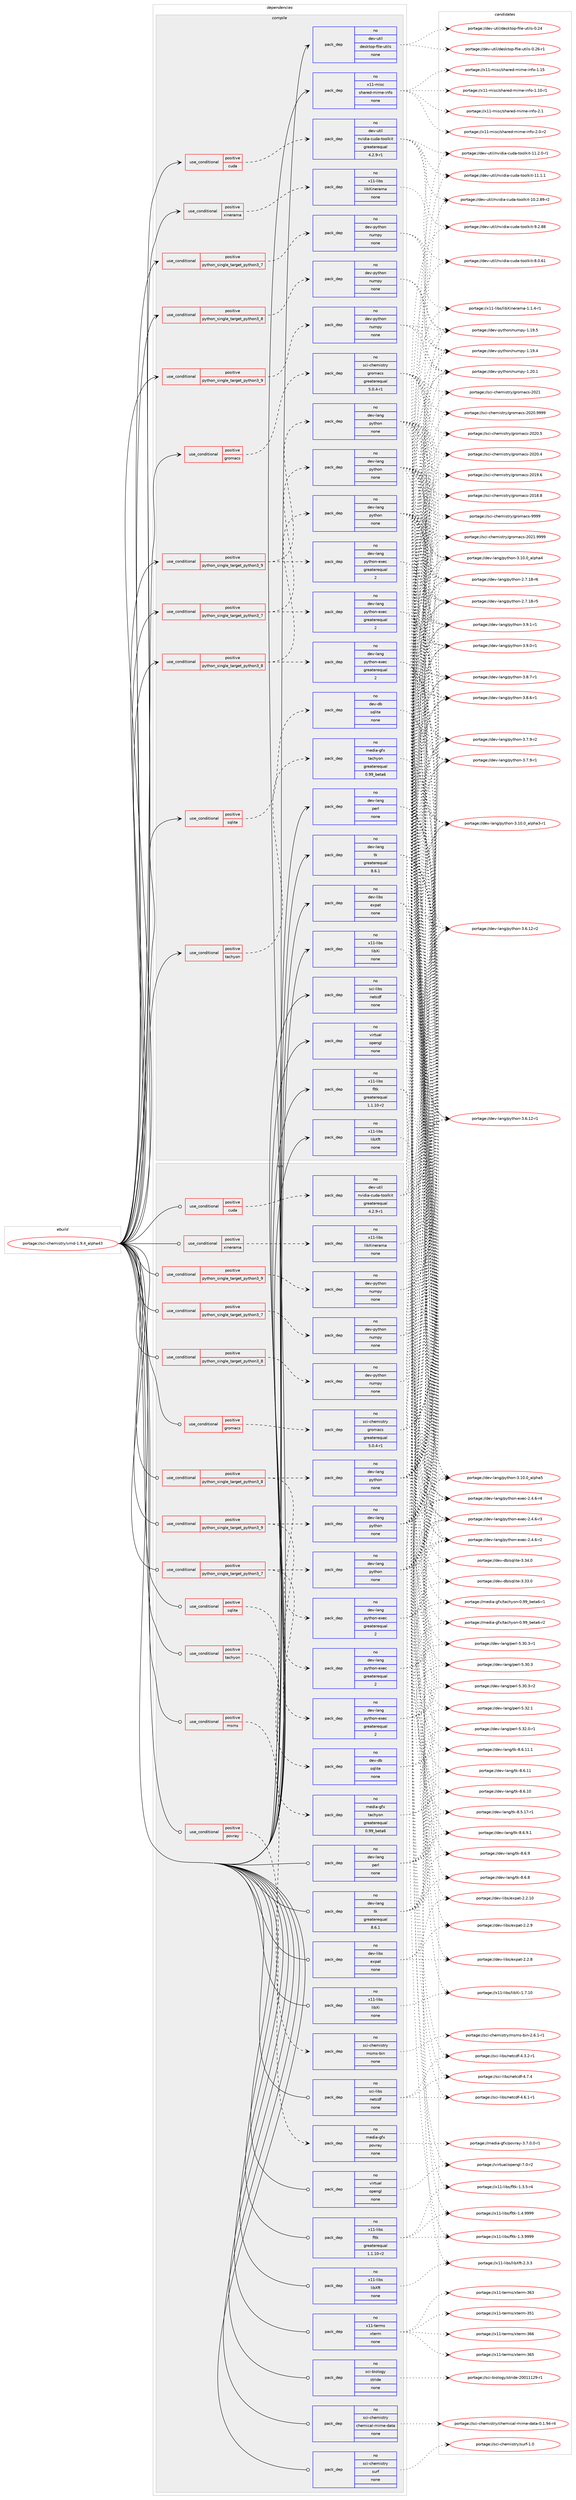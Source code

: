 digraph prolog {

# *************
# Graph options
# *************

newrank=true;
concentrate=true;
compound=true;
graph [rankdir=LR,fontname=Helvetica,fontsize=10,ranksep=1.5];#, ranksep=2.5, nodesep=0.2];
edge  [arrowhead=vee];
node  [fontname=Helvetica,fontsize=10];

# **********
# The ebuild
# **********

subgraph cluster_leftcol {
color=gray;
rank=same;
label=<<i>ebuild</i>>;
id [label="portage://sci-chemistry/vmd-1.9.4_alpha43", color=red, width=4, href="../sci-chemistry/vmd-1.9.4_alpha43.svg"];
}

# ****************
# The dependencies
# ****************

subgraph cluster_midcol {
color=gray;
label=<<i>dependencies</i>>;
subgraph cluster_compile {
fillcolor="#eeeeee";
style=filled;
label=<<i>compile</i>>;
subgraph cond4440 {
dependency14247 [label=<<TABLE BORDER="0" CELLBORDER="1" CELLSPACING="0" CELLPADDING="4"><TR><TD ROWSPAN="3" CELLPADDING="10">use_conditional</TD></TR><TR><TD>positive</TD></TR><TR><TD>cuda</TD></TR></TABLE>>, shape=none, color=red];
subgraph pack9691 {
dependency14248 [label=<<TABLE BORDER="0" CELLBORDER="1" CELLSPACING="0" CELLPADDING="4" WIDTH="220"><TR><TD ROWSPAN="6" CELLPADDING="30">pack_dep</TD></TR><TR><TD WIDTH="110">no</TD></TR><TR><TD>dev-util</TD></TR><TR><TD>nvidia-cuda-toolkit</TD></TR><TR><TD>greaterequal</TD></TR><TR><TD>4.2.9-r1</TD></TR></TABLE>>, shape=none, color=blue];
}
dependency14247:e -> dependency14248:w [weight=20,style="dashed",arrowhead="vee"];
}
id:e -> dependency14247:w [weight=20,style="solid",arrowhead="vee"];
subgraph cond4441 {
dependency14249 [label=<<TABLE BORDER="0" CELLBORDER="1" CELLSPACING="0" CELLPADDING="4"><TR><TD ROWSPAN="3" CELLPADDING="10">use_conditional</TD></TR><TR><TD>positive</TD></TR><TR><TD>gromacs</TD></TR></TABLE>>, shape=none, color=red];
subgraph pack9692 {
dependency14250 [label=<<TABLE BORDER="0" CELLBORDER="1" CELLSPACING="0" CELLPADDING="4" WIDTH="220"><TR><TD ROWSPAN="6" CELLPADDING="30">pack_dep</TD></TR><TR><TD WIDTH="110">no</TD></TR><TR><TD>sci-chemistry</TD></TR><TR><TD>gromacs</TD></TR><TR><TD>greaterequal</TD></TR><TR><TD>5.0.4-r1</TD></TR></TABLE>>, shape=none, color=blue];
}
dependency14249:e -> dependency14250:w [weight=20,style="dashed",arrowhead="vee"];
}
id:e -> dependency14249:w [weight=20,style="solid",arrowhead="vee"];
subgraph cond4442 {
dependency14251 [label=<<TABLE BORDER="0" CELLBORDER="1" CELLSPACING="0" CELLPADDING="4"><TR><TD ROWSPAN="3" CELLPADDING="10">use_conditional</TD></TR><TR><TD>positive</TD></TR><TR><TD>python_single_target_python3_7</TD></TR></TABLE>>, shape=none, color=red];
subgraph pack9693 {
dependency14252 [label=<<TABLE BORDER="0" CELLBORDER="1" CELLSPACING="0" CELLPADDING="4" WIDTH="220"><TR><TD ROWSPAN="6" CELLPADDING="30">pack_dep</TD></TR><TR><TD WIDTH="110">no</TD></TR><TR><TD>dev-lang</TD></TR><TR><TD>python</TD></TR><TR><TD>none</TD></TR><TR><TD></TD></TR></TABLE>>, shape=none, color=blue];
}
dependency14251:e -> dependency14252:w [weight=20,style="dashed",arrowhead="vee"];
subgraph pack9694 {
dependency14253 [label=<<TABLE BORDER="0" CELLBORDER="1" CELLSPACING="0" CELLPADDING="4" WIDTH="220"><TR><TD ROWSPAN="6" CELLPADDING="30">pack_dep</TD></TR><TR><TD WIDTH="110">no</TD></TR><TR><TD>dev-lang</TD></TR><TR><TD>python-exec</TD></TR><TR><TD>greaterequal</TD></TR><TR><TD>2</TD></TR></TABLE>>, shape=none, color=blue];
}
dependency14251:e -> dependency14253:w [weight=20,style="dashed",arrowhead="vee"];
}
id:e -> dependency14251:w [weight=20,style="solid",arrowhead="vee"];
subgraph cond4443 {
dependency14254 [label=<<TABLE BORDER="0" CELLBORDER="1" CELLSPACING="0" CELLPADDING="4"><TR><TD ROWSPAN="3" CELLPADDING="10">use_conditional</TD></TR><TR><TD>positive</TD></TR><TR><TD>python_single_target_python3_7</TD></TR></TABLE>>, shape=none, color=red];
subgraph pack9695 {
dependency14255 [label=<<TABLE BORDER="0" CELLBORDER="1" CELLSPACING="0" CELLPADDING="4" WIDTH="220"><TR><TD ROWSPAN="6" CELLPADDING="30">pack_dep</TD></TR><TR><TD WIDTH="110">no</TD></TR><TR><TD>dev-python</TD></TR><TR><TD>numpy</TD></TR><TR><TD>none</TD></TR><TR><TD></TD></TR></TABLE>>, shape=none, color=blue];
}
dependency14254:e -> dependency14255:w [weight=20,style="dashed",arrowhead="vee"];
}
id:e -> dependency14254:w [weight=20,style="solid",arrowhead="vee"];
subgraph cond4444 {
dependency14256 [label=<<TABLE BORDER="0" CELLBORDER="1" CELLSPACING="0" CELLPADDING="4"><TR><TD ROWSPAN="3" CELLPADDING="10">use_conditional</TD></TR><TR><TD>positive</TD></TR><TR><TD>python_single_target_python3_8</TD></TR></TABLE>>, shape=none, color=red];
subgraph pack9696 {
dependency14257 [label=<<TABLE BORDER="0" CELLBORDER="1" CELLSPACING="0" CELLPADDING="4" WIDTH="220"><TR><TD ROWSPAN="6" CELLPADDING="30">pack_dep</TD></TR><TR><TD WIDTH="110">no</TD></TR><TR><TD>dev-lang</TD></TR><TR><TD>python</TD></TR><TR><TD>none</TD></TR><TR><TD></TD></TR></TABLE>>, shape=none, color=blue];
}
dependency14256:e -> dependency14257:w [weight=20,style="dashed",arrowhead="vee"];
subgraph pack9697 {
dependency14258 [label=<<TABLE BORDER="0" CELLBORDER="1" CELLSPACING="0" CELLPADDING="4" WIDTH="220"><TR><TD ROWSPAN="6" CELLPADDING="30">pack_dep</TD></TR><TR><TD WIDTH="110">no</TD></TR><TR><TD>dev-lang</TD></TR><TR><TD>python-exec</TD></TR><TR><TD>greaterequal</TD></TR><TR><TD>2</TD></TR></TABLE>>, shape=none, color=blue];
}
dependency14256:e -> dependency14258:w [weight=20,style="dashed",arrowhead="vee"];
}
id:e -> dependency14256:w [weight=20,style="solid",arrowhead="vee"];
subgraph cond4445 {
dependency14259 [label=<<TABLE BORDER="0" CELLBORDER="1" CELLSPACING="0" CELLPADDING="4"><TR><TD ROWSPAN="3" CELLPADDING="10">use_conditional</TD></TR><TR><TD>positive</TD></TR><TR><TD>python_single_target_python3_8</TD></TR></TABLE>>, shape=none, color=red];
subgraph pack9698 {
dependency14260 [label=<<TABLE BORDER="0" CELLBORDER="1" CELLSPACING="0" CELLPADDING="4" WIDTH="220"><TR><TD ROWSPAN="6" CELLPADDING="30">pack_dep</TD></TR><TR><TD WIDTH="110">no</TD></TR><TR><TD>dev-python</TD></TR><TR><TD>numpy</TD></TR><TR><TD>none</TD></TR><TR><TD></TD></TR></TABLE>>, shape=none, color=blue];
}
dependency14259:e -> dependency14260:w [weight=20,style="dashed",arrowhead="vee"];
}
id:e -> dependency14259:w [weight=20,style="solid",arrowhead="vee"];
subgraph cond4446 {
dependency14261 [label=<<TABLE BORDER="0" CELLBORDER="1" CELLSPACING="0" CELLPADDING="4"><TR><TD ROWSPAN="3" CELLPADDING="10">use_conditional</TD></TR><TR><TD>positive</TD></TR><TR><TD>python_single_target_python3_9</TD></TR></TABLE>>, shape=none, color=red];
subgraph pack9699 {
dependency14262 [label=<<TABLE BORDER="0" CELLBORDER="1" CELLSPACING="0" CELLPADDING="4" WIDTH="220"><TR><TD ROWSPAN="6" CELLPADDING="30">pack_dep</TD></TR><TR><TD WIDTH="110">no</TD></TR><TR><TD>dev-lang</TD></TR><TR><TD>python</TD></TR><TR><TD>none</TD></TR><TR><TD></TD></TR></TABLE>>, shape=none, color=blue];
}
dependency14261:e -> dependency14262:w [weight=20,style="dashed",arrowhead="vee"];
subgraph pack9700 {
dependency14263 [label=<<TABLE BORDER="0" CELLBORDER="1" CELLSPACING="0" CELLPADDING="4" WIDTH="220"><TR><TD ROWSPAN="6" CELLPADDING="30">pack_dep</TD></TR><TR><TD WIDTH="110">no</TD></TR><TR><TD>dev-lang</TD></TR><TR><TD>python-exec</TD></TR><TR><TD>greaterequal</TD></TR><TR><TD>2</TD></TR></TABLE>>, shape=none, color=blue];
}
dependency14261:e -> dependency14263:w [weight=20,style="dashed",arrowhead="vee"];
}
id:e -> dependency14261:w [weight=20,style="solid",arrowhead="vee"];
subgraph cond4447 {
dependency14264 [label=<<TABLE BORDER="0" CELLBORDER="1" CELLSPACING="0" CELLPADDING="4"><TR><TD ROWSPAN="3" CELLPADDING="10">use_conditional</TD></TR><TR><TD>positive</TD></TR><TR><TD>python_single_target_python3_9</TD></TR></TABLE>>, shape=none, color=red];
subgraph pack9701 {
dependency14265 [label=<<TABLE BORDER="0" CELLBORDER="1" CELLSPACING="0" CELLPADDING="4" WIDTH="220"><TR><TD ROWSPAN="6" CELLPADDING="30">pack_dep</TD></TR><TR><TD WIDTH="110">no</TD></TR><TR><TD>dev-python</TD></TR><TR><TD>numpy</TD></TR><TR><TD>none</TD></TR><TR><TD></TD></TR></TABLE>>, shape=none, color=blue];
}
dependency14264:e -> dependency14265:w [weight=20,style="dashed",arrowhead="vee"];
}
id:e -> dependency14264:w [weight=20,style="solid",arrowhead="vee"];
subgraph cond4448 {
dependency14266 [label=<<TABLE BORDER="0" CELLBORDER="1" CELLSPACING="0" CELLPADDING="4"><TR><TD ROWSPAN="3" CELLPADDING="10">use_conditional</TD></TR><TR><TD>positive</TD></TR><TR><TD>sqlite</TD></TR></TABLE>>, shape=none, color=red];
subgraph pack9702 {
dependency14267 [label=<<TABLE BORDER="0" CELLBORDER="1" CELLSPACING="0" CELLPADDING="4" WIDTH="220"><TR><TD ROWSPAN="6" CELLPADDING="30">pack_dep</TD></TR><TR><TD WIDTH="110">no</TD></TR><TR><TD>dev-db</TD></TR><TR><TD>sqlite</TD></TR><TR><TD>none</TD></TR><TR><TD></TD></TR></TABLE>>, shape=none, color=blue];
}
dependency14266:e -> dependency14267:w [weight=20,style="dashed",arrowhead="vee"];
}
id:e -> dependency14266:w [weight=20,style="solid",arrowhead="vee"];
subgraph cond4449 {
dependency14268 [label=<<TABLE BORDER="0" CELLBORDER="1" CELLSPACING="0" CELLPADDING="4"><TR><TD ROWSPAN="3" CELLPADDING="10">use_conditional</TD></TR><TR><TD>positive</TD></TR><TR><TD>tachyon</TD></TR></TABLE>>, shape=none, color=red];
subgraph pack9703 {
dependency14269 [label=<<TABLE BORDER="0" CELLBORDER="1" CELLSPACING="0" CELLPADDING="4" WIDTH="220"><TR><TD ROWSPAN="6" CELLPADDING="30">pack_dep</TD></TR><TR><TD WIDTH="110">no</TD></TR><TR><TD>media-gfx</TD></TR><TR><TD>tachyon</TD></TR><TR><TD>greaterequal</TD></TR><TR><TD>0.99_beta6</TD></TR></TABLE>>, shape=none, color=blue];
}
dependency14268:e -> dependency14269:w [weight=20,style="dashed",arrowhead="vee"];
}
id:e -> dependency14268:w [weight=20,style="solid",arrowhead="vee"];
subgraph cond4450 {
dependency14270 [label=<<TABLE BORDER="0" CELLBORDER="1" CELLSPACING="0" CELLPADDING="4"><TR><TD ROWSPAN="3" CELLPADDING="10">use_conditional</TD></TR><TR><TD>positive</TD></TR><TR><TD>xinerama</TD></TR></TABLE>>, shape=none, color=red];
subgraph pack9704 {
dependency14271 [label=<<TABLE BORDER="0" CELLBORDER="1" CELLSPACING="0" CELLPADDING="4" WIDTH="220"><TR><TD ROWSPAN="6" CELLPADDING="30">pack_dep</TD></TR><TR><TD WIDTH="110">no</TD></TR><TR><TD>x11-libs</TD></TR><TR><TD>libXinerama</TD></TR><TR><TD>none</TD></TR><TR><TD></TD></TR></TABLE>>, shape=none, color=blue];
}
dependency14270:e -> dependency14271:w [weight=20,style="dashed",arrowhead="vee"];
}
id:e -> dependency14270:w [weight=20,style="solid",arrowhead="vee"];
subgraph pack9705 {
dependency14272 [label=<<TABLE BORDER="0" CELLBORDER="1" CELLSPACING="0" CELLPADDING="4" WIDTH="220"><TR><TD ROWSPAN="6" CELLPADDING="30">pack_dep</TD></TR><TR><TD WIDTH="110">no</TD></TR><TR><TD>dev-lang</TD></TR><TR><TD>perl</TD></TR><TR><TD>none</TD></TR><TR><TD></TD></TR></TABLE>>, shape=none, color=blue];
}
id:e -> dependency14272:w [weight=20,style="solid",arrowhead="vee"];
subgraph pack9706 {
dependency14273 [label=<<TABLE BORDER="0" CELLBORDER="1" CELLSPACING="0" CELLPADDING="4" WIDTH="220"><TR><TD ROWSPAN="6" CELLPADDING="30">pack_dep</TD></TR><TR><TD WIDTH="110">no</TD></TR><TR><TD>dev-lang</TD></TR><TR><TD>tk</TD></TR><TR><TD>greaterequal</TD></TR><TR><TD>8.6.1</TD></TR></TABLE>>, shape=none, color=blue];
}
id:e -> dependency14273:w [weight=20,style="solid",arrowhead="vee"];
subgraph pack9707 {
dependency14274 [label=<<TABLE BORDER="0" CELLBORDER="1" CELLSPACING="0" CELLPADDING="4" WIDTH="220"><TR><TD ROWSPAN="6" CELLPADDING="30">pack_dep</TD></TR><TR><TD WIDTH="110">no</TD></TR><TR><TD>dev-libs</TD></TR><TR><TD>expat</TD></TR><TR><TD>none</TD></TR><TR><TD></TD></TR></TABLE>>, shape=none, color=blue];
}
id:e -> dependency14274:w [weight=20,style="solid",arrowhead="vee"];
subgraph pack9708 {
dependency14275 [label=<<TABLE BORDER="0" CELLBORDER="1" CELLSPACING="0" CELLPADDING="4" WIDTH="220"><TR><TD ROWSPAN="6" CELLPADDING="30">pack_dep</TD></TR><TR><TD WIDTH="110">no</TD></TR><TR><TD>dev-util</TD></TR><TR><TD>desktop-file-utils</TD></TR><TR><TD>none</TD></TR><TR><TD></TD></TR></TABLE>>, shape=none, color=blue];
}
id:e -> dependency14275:w [weight=20,style="solid",arrowhead="vee"];
subgraph pack9709 {
dependency14276 [label=<<TABLE BORDER="0" CELLBORDER="1" CELLSPACING="0" CELLPADDING="4" WIDTH="220"><TR><TD ROWSPAN="6" CELLPADDING="30">pack_dep</TD></TR><TR><TD WIDTH="110">no</TD></TR><TR><TD>sci-libs</TD></TR><TR><TD>netcdf</TD></TR><TR><TD>none</TD></TR><TR><TD></TD></TR></TABLE>>, shape=none, color=blue];
}
id:e -> dependency14276:w [weight=20,style="solid",arrowhead="vee"];
subgraph pack9710 {
dependency14277 [label=<<TABLE BORDER="0" CELLBORDER="1" CELLSPACING="0" CELLPADDING="4" WIDTH="220"><TR><TD ROWSPAN="6" CELLPADDING="30">pack_dep</TD></TR><TR><TD WIDTH="110">no</TD></TR><TR><TD>virtual</TD></TR><TR><TD>opengl</TD></TR><TR><TD>none</TD></TR><TR><TD></TD></TR></TABLE>>, shape=none, color=blue];
}
id:e -> dependency14277:w [weight=20,style="solid",arrowhead="vee"];
subgraph pack9711 {
dependency14278 [label=<<TABLE BORDER="0" CELLBORDER="1" CELLSPACING="0" CELLPADDING="4" WIDTH="220"><TR><TD ROWSPAN="6" CELLPADDING="30">pack_dep</TD></TR><TR><TD WIDTH="110">no</TD></TR><TR><TD>x11-libs</TD></TR><TR><TD>fltk</TD></TR><TR><TD>greaterequal</TD></TR><TR><TD>1.1.10-r2</TD></TR></TABLE>>, shape=none, color=blue];
}
id:e -> dependency14278:w [weight=20,style="solid",arrowhead="vee"];
subgraph pack9712 {
dependency14279 [label=<<TABLE BORDER="0" CELLBORDER="1" CELLSPACING="0" CELLPADDING="4" WIDTH="220"><TR><TD ROWSPAN="6" CELLPADDING="30">pack_dep</TD></TR><TR><TD WIDTH="110">no</TD></TR><TR><TD>x11-libs</TD></TR><TR><TD>libXft</TD></TR><TR><TD>none</TD></TR><TR><TD></TD></TR></TABLE>>, shape=none, color=blue];
}
id:e -> dependency14279:w [weight=20,style="solid",arrowhead="vee"];
subgraph pack9713 {
dependency14280 [label=<<TABLE BORDER="0" CELLBORDER="1" CELLSPACING="0" CELLPADDING="4" WIDTH="220"><TR><TD ROWSPAN="6" CELLPADDING="30">pack_dep</TD></TR><TR><TD WIDTH="110">no</TD></TR><TR><TD>x11-libs</TD></TR><TR><TD>libXi</TD></TR><TR><TD>none</TD></TR><TR><TD></TD></TR></TABLE>>, shape=none, color=blue];
}
id:e -> dependency14280:w [weight=20,style="solid",arrowhead="vee"];
subgraph pack9714 {
dependency14281 [label=<<TABLE BORDER="0" CELLBORDER="1" CELLSPACING="0" CELLPADDING="4" WIDTH="220"><TR><TD ROWSPAN="6" CELLPADDING="30">pack_dep</TD></TR><TR><TD WIDTH="110">no</TD></TR><TR><TD>x11-misc</TD></TR><TR><TD>shared-mime-info</TD></TR><TR><TD>none</TD></TR><TR><TD></TD></TR></TABLE>>, shape=none, color=blue];
}
id:e -> dependency14281:w [weight=20,style="solid",arrowhead="vee"];
}
subgraph cluster_compileandrun {
fillcolor="#eeeeee";
style=filled;
label=<<i>compile and run</i>>;
}
subgraph cluster_run {
fillcolor="#eeeeee";
style=filled;
label=<<i>run</i>>;
subgraph cond4451 {
dependency14282 [label=<<TABLE BORDER="0" CELLBORDER="1" CELLSPACING="0" CELLPADDING="4"><TR><TD ROWSPAN="3" CELLPADDING="10">use_conditional</TD></TR><TR><TD>positive</TD></TR><TR><TD>cuda</TD></TR></TABLE>>, shape=none, color=red];
subgraph pack9715 {
dependency14283 [label=<<TABLE BORDER="0" CELLBORDER="1" CELLSPACING="0" CELLPADDING="4" WIDTH="220"><TR><TD ROWSPAN="6" CELLPADDING="30">pack_dep</TD></TR><TR><TD WIDTH="110">no</TD></TR><TR><TD>dev-util</TD></TR><TR><TD>nvidia-cuda-toolkit</TD></TR><TR><TD>greaterequal</TD></TR><TR><TD>4.2.9-r1</TD></TR></TABLE>>, shape=none, color=blue];
}
dependency14282:e -> dependency14283:w [weight=20,style="dashed",arrowhead="vee"];
}
id:e -> dependency14282:w [weight=20,style="solid",arrowhead="odot"];
subgraph cond4452 {
dependency14284 [label=<<TABLE BORDER="0" CELLBORDER="1" CELLSPACING="0" CELLPADDING="4"><TR><TD ROWSPAN="3" CELLPADDING="10">use_conditional</TD></TR><TR><TD>positive</TD></TR><TR><TD>gromacs</TD></TR></TABLE>>, shape=none, color=red];
subgraph pack9716 {
dependency14285 [label=<<TABLE BORDER="0" CELLBORDER="1" CELLSPACING="0" CELLPADDING="4" WIDTH="220"><TR><TD ROWSPAN="6" CELLPADDING="30">pack_dep</TD></TR><TR><TD WIDTH="110">no</TD></TR><TR><TD>sci-chemistry</TD></TR><TR><TD>gromacs</TD></TR><TR><TD>greaterequal</TD></TR><TR><TD>5.0.4-r1</TD></TR></TABLE>>, shape=none, color=blue];
}
dependency14284:e -> dependency14285:w [weight=20,style="dashed",arrowhead="vee"];
}
id:e -> dependency14284:w [weight=20,style="solid",arrowhead="odot"];
subgraph cond4453 {
dependency14286 [label=<<TABLE BORDER="0" CELLBORDER="1" CELLSPACING="0" CELLPADDING="4"><TR><TD ROWSPAN="3" CELLPADDING="10">use_conditional</TD></TR><TR><TD>positive</TD></TR><TR><TD>msms</TD></TR></TABLE>>, shape=none, color=red];
subgraph pack9717 {
dependency14287 [label=<<TABLE BORDER="0" CELLBORDER="1" CELLSPACING="0" CELLPADDING="4" WIDTH="220"><TR><TD ROWSPAN="6" CELLPADDING="30">pack_dep</TD></TR><TR><TD WIDTH="110">no</TD></TR><TR><TD>sci-chemistry</TD></TR><TR><TD>msms-bin</TD></TR><TR><TD>none</TD></TR><TR><TD></TD></TR></TABLE>>, shape=none, color=blue];
}
dependency14286:e -> dependency14287:w [weight=20,style="dashed",arrowhead="vee"];
}
id:e -> dependency14286:w [weight=20,style="solid",arrowhead="odot"];
subgraph cond4454 {
dependency14288 [label=<<TABLE BORDER="0" CELLBORDER="1" CELLSPACING="0" CELLPADDING="4"><TR><TD ROWSPAN="3" CELLPADDING="10">use_conditional</TD></TR><TR><TD>positive</TD></TR><TR><TD>povray</TD></TR></TABLE>>, shape=none, color=red];
subgraph pack9718 {
dependency14289 [label=<<TABLE BORDER="0" CELLBORDER="1" CELLSPACING="0" CELLPADDING="4" WIDTH="220"><TR><TD ROWSPAN="6" CELLPADDING="30">pack_dep</TD></TR><TR><TD WIDTH="110">no</TD></TR><TR><TD>media-gfx</TD></TR><TR><TD>povray</TD></TR><TR><TD>none</TD></TR><TR><TD></TD></TR></TABLE>>, shape=none, color=blue];
}
dependency14288:e -> dependency14289:w [weight=20,style="dashed",arrowhead="vee"];
}
id:e -> dependency14288:w [weight=20,style="solid",arrowhead="odot"];
subgraph cond4455 {
dependency14290 [label=<<TABLE BORDER="0" CELLBORDER="1" CELLSPACING="0" CELLPADDING="4"><TR><TD ROWSPAN="3" CELLPADDING="10">use_conditional</TD></TR><TR><TD>positive</TD></TR><TR><TD>python_single_target_python3_7</TD></TR></TABLE>>, shape=none, color=red];
subgraph pack9719 {
dependency14291 [label=<<TABLE BORDER="0" CELLBORDER="1" CELLSPACING="0" CELLPADDING="4" WIDTH="220"><TR><TD ROWSPAN="6" CELLPADDING="30">pack_dep</TD></TR><TR><TD WIDTH="110">no</TD></TR><TR><TD>dev-lang</TD></TR><TR><TD>python</TD></TR><TR><TD>none</TD></TR><TR><TD></TD></TR></TABLE>>, shape=none, color=blue];
}
dependency14290:e -> dependency14291:w [weight=20,style="dashed",arrowhead="vee"];
subgraph pack9720 {
dependency14292 [label=<<TABLE BORDER="0" CELLBORDER="1" CELLSPACING="0" CELLPADDING="4" WIDTH="220"><TR><TD ROWSPAN="6" CELLPADDING="30">pack_dep</TD></TR><TR><TD WIDTH="110">no</TD></TR><TR><TD>dev-lang</TD></TR><TR><TD>python-exec</TD></TR><TR><TD>greaterequal</TD></TR><TR><TD>2</TD></TR></TABLE>>, shape=none, color=blue];
}
dependency14290:e -> dependency14292:w [weight=20,style="dashed",arrowhead="vee"];
}
id:e -> dependency14290:w [weight=20,style="solid",arrowhead="odot"];
subgraph cond4456 {
dependency14293 [label=<<TABLE BORDER="0" CELLBORDER="1" CELLSPACING="0" CELLPADDING="4"><TR><TD ROWSPAN="3" CELLPADDING="10">use_conditional</TD></TR><TR><TD>positive</TD></TR><TR><TD>python_single_target_python3_7</TD></TR></TABLE>>, shape=none, color=red];
subgraph pack9721 {
dependency14294 [label=<<TABLE BORDER="0" CELLBORDER="1" CELLSPACING="0" CELLPADDING="4" WIDTH="220"><TR><TD ROWSPAN="6" CELLPADDING="30">pack_dep</TD></TR><TR><TD WIDTH="110">no</TD></TR><TR><TD>dev-python</TD></TR><TR><TD>numpy</TD></TR><TR><TD>none</TD></TR><TR><TD></TD></TR></TABLE>>, shape=none, color=blue];
}
dependency14293:e -> dependency14294:w [weight=20,style="dashed",arrowhead="vee"];
}
id:e -> dependency14293:w [weight=20,style="solid",arrowhead="odot"];
subgraph cond4457 {
dependency14295 [label=<<TABLE BORDER="0" CELLBORDER="1" CELLSPACING="0" CELLPADDING="4"><TR><TD ROWSPAN="3" CELLPADDING="10">use_conditional</TD></TR><TR><TD>positive</TD></TR><TR><TD>python_single_target_python3_8</TD></TR></TABLE>>, shape=none, color=red];
subgraph pack9722 {
dependency14296 [label=<<TABLE BORDER="0" CELLBORDER="1" CELLSPACING="0" CELLPADDING="4" WIDTH="220"><TR><TD ROWSPAN="6" CELLPADDING="30">pack_dep</TD></TR><TR><TD WIDTH="110">no</TD></TR><TR><TD>dev-lang</TD></TR><TR><TD>python</TD></TR><TR><TD>none</TD></TR><TR><TD></TD></TR></TABLE>>, shape=none, color=blue];
}
dependency14295:e -> dependency14296:w [weight=20,style="dashed",arrowhead="vee"];
subgraph pack9723 {
dependency14297 [label=<<TABLE BORDER="0" CELLBORDER="1" CELLSPACING="0" CELLPADDING="4" WIDTH="220"><TR><TD ROWSPAN="6" CELLPADDING="30">pack_dep</TD></TR><TR><TD WIDTH="110">no</TD></TR><TR><TD>dev-lang</TD></TR><TR><TD>python-exec</TD></TR><TR><TD>greaterequal</TD></TR><TR><TD>2</TD></TR></TABLE>>, shape=none, color=blue];
}
dependency14295:e -> dependency14297:w [weight=20,style="dashed",arrowhead="vee"];
}
id:e -> dependency14295:w [weight=20,style="solid",arrowhead="odot"];
subgraph cond4458 {
dependency14298 [label=<<TABLE BORDER="0" CELLBORDER="1" CELLSPACING="0" CELLPADDING="4"><TR><TD ROWSPAN="3" CELLPADDING="10">use_conditional</TD></TR><TR><TD>positive</TD></TR><TR><TD>python_single_target_python3_8</TD></TR></TABLE>>, shape=none, color=red];
subgraph pack9724 {
dependency14299 [label=<<TABLE BORDER="0" CELLBORDER="1" CELLSPACING="0" CELLPADDING="4" WIDTH="220"><TR><TD ROWSPAN="6" CELLPADDING="30">pack_dep</TD></TR><TR><TD WIDTH="110">no</TD></TR><TR><TD>dev-python</TD></TR><TR><TD>numpy</TD></TR><TR><TD>none</TD></TR><TR><TD></TD></TR></TABLE>>, shape=none, color=blue];
}
dependency14298:e -> dependency14299:w [weight=20,style="dashed",arrowhead="vee"];
}
id:e -> dependency14298:w [weight=20,style="solid",arrowhead="odot"];
subgraph cond4459 {
dependency14300 [label=<<TABLE BORDER="0" CELLBORDER="1" CELLSPACING="0" CELLPADDING="4"><TR><TD ROWSPAN="3" CELLPADDING="10">use_conditional</TD></TR><TR><TD>positive</TD></TR><TR><TD>python_single_target_python3_9</TD></TR></TABLE>>, shape=none, color=red];
subgraph pack9725 {
dependency14301 [label=<<TABLE BORDER="0" CELLBORDER="1" CELLSPACING="0" CELLPADDING="4" WIDTH="220"><TR><TD ROWSPAN="6" CELLPADDING="30">pack_dep</TD></TR><TR><TD WIDTH="110">no</TD></TR><TR><TD>dev-lang</TD></TR><TR><TD>python</TD></TR><TR><TD>none</TD></TR><TR><TD></TD></TR></TABLE>>, shape=none, color=blue];
}
dependency14300:e -> dependency14301:w [weight=20,style="dashed",arrowhead="vee"];
subgraph pack9726 {
dependency14302 [label=<<TABLE BORDER="0" CELLBORDER="1" CELLSPACING="0" CELLPADDING="4" WIDTH="220"><TR><TD ROWSPAN="6" CELLPADDING="30">pack_dep</TD></TR><TR><TD WIDTH="110">no</TD></TR><TR><TD>dev-lang</TD></TR><TR><TD>python-exec</TD></TR><TR><TD>greaterequal</TD></TR><TR><TD>2</TD></TR></TABLE>>, shape=none, color=blue];
}
dependency14300:e -> dependency14302:w [weight=20,style="dashed",arrowhead="vee"];
}
id:e -> dependency14300:w [weight=20,style="solid",arrowhead="odot"];
subgraph cond4460 {
dependency14303 [label=<<TABLE BORDER="0" CELLBORDER="1" CELLSPACING="0" CELLPADDING="4"><TR><TD ROWSPAN="3" CELLPADDING="10">use_conditional</TD></TR><TR><TD>positive</TD></TR><TR><TD>python_single_target_python3_9</TD></TR></TABLE>>, shape=none, color=red];
subgraph pack9727 {
dependency14304 [label=<<TABLE BORDER="0" CELLBORDER="1" CELLSPACING="0" CELLPADDING="4" WIDTH="220"><TR><TD ROWSPAN="6" CELLPADDING="30">pack_dep</TD></TR><TR><TD WIDTH="110">no</TD></TR><TR><TD>dev-python</TD></TR><TR><TD>numpy</TD></TR><TR><TD>none</TD></TR><TR><TD></TD></TR></TABLE>>, shape=none, color=blue];
}
dependency14303:e -> dependency14304:w [weight=20,style="dashed",arrowhead="vee"];
}
id:e -> dependency14303:w [weight=20,style="solid",arrowhead="odot"];
subgraph cond4461 {
dependency14305 [label=<<TABLE BORDER="0" CELLBORDER="1" CELLSPACING="0" CELLPADDING="4"><TR><TD ROWSPAN="3" CELLPADDING="10">use_conditional</TD></TR><TR><TD>positive</TD></TR><TR><TD>sqlite</TD></TR></TABLE>>, shape=none, color=red];
subgraph pack9728 {
dependency14306 [label=<<TABLE BORDER="0" CELLBORDER="1" CELLSPACING="0" CELLPADDING="4" WIDTH="220"><TR><TD ROWSPAN="6" CELLPADDING="30">pack_dep</TD></TR><TR><TD WIDTH="110">no</TD></TR><TR><TD>dev-db</TD></TR><TR><TD>sqlite</TD></TR><TR><TD>none</TD></TR><TR><TD></TD></TR></TABLE>>, shape=none, color=blue];
}
dependency14305:e -> dependency14306:w [weight=20,style="dashed",arrowhead="vee"];
}
id:e -> dependency14305:w [weight=20,style="solid",arrowhead="odot"];
subgraph cond4462 {
dependency14307 [label=<<TABLE BORDER="0" CELLBORDER="1" CELLSPACING="0" CELLPADDING="4"><TR><TD ROWSPAN="3" CELLPADDING="10">use_conditional</TD></TR><TR><TD>positive</TD></TR><TR><TD>tachyon</TD></TR></TABLE>>, shape=none, color=red];
subgraph pack9729 {
dependency14308 [label=<<TABLE BORDER="0" CELLBORDER="1" CELLSPACING="0" CELLPADDING="4" WIDTH="220"><TR><TD ROWSPAN="6" CELLPADDING="30">pack_dep</TD></TR><TR><TD WIDTH="110">no</TD></TR><TR><TD>media-gfx</TD></TR><TR><TD>tachyon</TD></TR><TR><TD>greaterequal</TD></TR><TR><TD>0.99_beta6</TD></TR></TABLE>>, shape=none, color=blue];
}
dependency14307:e -> dependency14308:w [weight=20,style="dashed",arrowhead="vee"];
}
id:e -> dependency14307:w [weight=20,style="solid",arrowhead="odot"];
subgraph cond4463 {
dependency14309 [label=<<TABLE BORDER="0" CELLBORDER="1" CELLSPACING="0" CELLPADDING="4"><TR><TD ROWSPAN="3" CELLPADDING="10">use_conditional</TD></TR><TR><TD>positive</TD></TR><TR><TD>xinerama</TD></TR></TABLE>>, shape=none, color=red];
subgraph pack9730 {
dependency14310 [label=<<TABLE BORDER="0" CELLBORDER="1" CELLSPACING="0" CELLPADDING="4" WIDTH="220"><TR><TD ROWSPAN="6" CELLPADDING="30">pack_dep</TD></TR><TR><TD WIDTH="110">no</TD></TR><TR><TD>x11-libs</TD></TR><TR><TD>libXinerama</TD></TR><TR><TD>none</TD></TR><TR><TD></TD></TR></TABLE>>, shape=none, color=blue];
}
dependency14309:e -> dependency14310:w [weight=20,style="dashed",arrowhead="vee"];
}
id:e -> dependency14309:w [weight=20,style="solid",arrowhead="odot"];
subgraph pack9731 {
dependency14311 [label=<<TABLE BORDER="0" CELLBORDER="1" CELLSPACING="0" CELLPADDING="4" WIDTH="220"><TR><TD ROWSPAN="6" CELLPADDING="30">pack_dep</TD></TR><TR><TD WIDTH="110">no</TD></TR><TR><TD>dev-lang</TD></TR><TR><TD>perl</TD></TR><TR><TD>none</TD></TR><TR><TD></TD></TR></TABLE>>, shape=none, color=blue];
}
id:e -> dependency14311:w [weight=20,style="solid",arrowhead="odot"];
subgraph pack9732 {
dependency14312 [label=<<TABLE BORDER="0" CELLBORDER="1" CELLSPACING="0" CELLPADDING="4" WIDTH="220"><TR><TD ROWSPAN="6" CELLPADDING="30">pack_dep</TD></TR><TR><TD WIDTH="110">no</TD></TR><TR><TD>dev-lang</TD></TR><TR><TD>tk</TD></TR><TR><TD>greaterequal</TD></TR><TR><TD>8.6.1</TD></TR></TABLE>>, shape=none, color=blue];
}
id:e -> dependency14312:w [weight=20,style="solid",arrowhead="odot"];
subgraph pack9733 {
dependency14313 [label=<<TABLE BORDER="0" CELLBORDER="1" CELLSPACING="0" CELLPADDING="4" WIDTH="220"><TR><TD ROWSPAN="6" CELLPADDING="30">pack_dep</TD></TR><TR><TD WIDTH="110">no</TD></TR><TR><TD>dev-libs</TD></TR><TR><TD>expat</TD></TR><TR><TD>none</TD></TR><TR><TD></TD></TR></TABLE>>, shape=none, color=blue];
}
id:e -> dependency14313:w [weight=20,style="solid",arrowhead="odot"];
subgraph pack9734 {
dependency14314 [label=<<TABLE BORDER="0" CELLBORDER="1" CELLSPACING="0" CELLPADDING="4" WIDTH="220"><TR><TD ROWSPAN="6" CELLPADDING="30">pack_dep</TD></TR><TR><TD WIDTH="110">no</TD></TR><TR><TD>sci-biology</TD></TR><TR><TD>stride</TD></TR><TR><TD>none</TD></TR><TR><TD></TD></TR></TABLE>>, shape=none, color=blue];
}
id:e -> dependency14314:w [weight=20,style="solid",arrowhead="odot"];
subgraph pack9735 {
dependency14315 [label=<<TABLE BORDER="0" CELLBORDER="1" CELLSPACING="0" CELLPADDING="4" WIDTH="220"><TR><TD ROWSPAN="6" CELLPADDING="30">pack_dep</TD></TR><TR><TD WIDTH="110">no</TD></TR><TR><TD>sci-chemistry</TD></TR><TR><TD>chemical-mime-data</TD></TR><TR><TD>none</TD></TR><TR><TD></TD></TR></TABLE>>, shape=none, color=blue];
}
id:e -> dependency14315:w [weight=20,style="solid",arrowhead="odot"];
subgraph pack9736 {
dependency14316 [label=<<TABLE BORDER="0" CELLBORDER="1" CELLSPACING="0" CELLPADDING="4" WIDTH="220"><TR><TD ROWSPAN="6" CELLPADDING="30">pack_dep</TD></TR><TR><TD WIDTH="110">no</TD></TR><TR><TD>sci-chemistry</TD></TR><TR><TD>surf</TD></TR><TR><TD>none</TD></TR><TR><TD></TD></TR></TABLE>>, shape=none, color=blue];
}
id:e -> dependency14316:w [weight=20,style="solid",arrowhead="odot"];
subgraph pack9737 {
dependency14317 [label=<<TABLE BORDER="0" CELLBORDER="1" CELLSPACING="0" CELLPADDING="4" WIDTH="220"><TR><TD ROWSPAN="6" CELLPADDING="30">pack_dep</TD></TR><TR><TD WIDTH="110">no</TD></TR><TR><TD>sci-libs</TD></TR><TR><TD>netcdf</TD></TR><TR><TD>none</TD></TR><TR><TD></TD></TR></TABLE>>, shape=none, color=blue];
}
id:e -> dependency14317:w [weight=20,style="solid",arrowhead="odot"];
subgraph pack9738 {
dependency14318 [label=<<TABLE BORDER="0" CELLBORDER="1" CELLSPACING="0" CELLPADDING="4" WIDTH="220"><TR><TD ROWSPAN="6" CELLPADDING="30">pack_dep</TD></TR><TR><TD WIDTH="110">no</TD></TR><TR><TD>virtual</TD></TR><TR><TD>opengl</TD></TR><TR><TD>none</TD></TR><TR><TD></TD></TR></TABLE>>, shape=none, color=blue];
}
id:e -> dependency14318:w [weight=20,style="solid",arrowhead="odot"];
subgraph pack9739 {
dependency14319 [label=<<TABLE BORDER="0" CELLBORDER="1" CELLSPACING="0" CELLPADDING="4" WIDTH="220"><TR><TD ROWSPAN="6" CELLPADDING="30">pack_dep</TD></TR><TR><TD WIDTH="110">no</TD></TR><TR><TD>x11-libs</TD></TR><TR><TD>fltk</TD></TR><TR><TD>greaterequal</TD></TR><TR><TD>1.1.10-r2</TD></TR></TABLE>>, shape=none, color=blue];
}
id:e -> dependency14319:w [weight=20,style="solid",arrowhead="odot"];
subgraph pack9740 {
dependency14320 [label=<<TABLE BORDER="0" CELLBORDER="1" CELLSPACING="0" CELLPADDING="4" WIDTH="220"><TR><TD ROWSPAN="6" CELLPADDING="30">pack_dep</TD></TR><TR><TD WIDTH="110">no</TD></TR><TR><TD>x11-libs</TD></TR><TR><TD>libXft</TD></TR><TR><TD>none</TD></TR><TR><TD></TD></TR></TABLE>>, shape=none, color=blue];
}
id:e -> dependency14320:w [weight=20,style="solid",arrowhead="odot"];
subgraph pack9741 {
dependency14321 [label=<<TABLE BORDER="0" CELLBORDER="1" CELLSPACING="0" CELLPADDING="4" WIDTH="220"><TR><TD ROWSPAN="6" CELLPADDING="30">pack_dep</TD></TR><TR><TD WIDTH="110">no</TD></TR><TR><TD>x11-libs</TD></TR><TR><TD>libXi</TD></TR><TR><TD>none</TD></TR><TR><TD></TD></TR></TABLE>>, shape=none, color=blue];
}
id:e -> dependency14321:w [weight=20,style="solid",arrowhead="odot"];
subgraph pack9742 {
dependency14322 [label=<<TABLE BORDER="0" CELLBORDER="1" CELLSPACING="0" CELLPADDING="4" WIDTH="220"><TR><TD ROWSPAN="6" CELLPADDING="30">pack_dep</TD></TR><TR><TD WIDTH="110">no</TD></TR><TR><TD>x11-terms</TD></TR><TR><TD>xterm</TD></TR><TR><TD>none</TD></TR><TR><TD></TD></TR></TABLE>>, shape=none, color=blue];
}
id:e -> dependency14322:w [weight=20,style="solid",arrowhead="odot"];
}
}

# **************
# The candidates
# **************

subgraph cluster_choices {
rank=same;
color=gray;
label=<<i>candidates</i>>;

subgraph choice9691 {
color=black;
nodesep=1;
choice1001011184511711610510847110118105100105974599117100974511611111110810710511645574650465656 [label="portage://dev-util/nvidia-cuda-toolkit-9.2.88", color=red, width=4,href="../dev-util/nvidia-cuda-toolkit-9.2.88.svg"];
choice1001011184511711610510847110118105100105974599117100974511611111110810710511645564648465449 [label="portage://dev-util/nvidia-cuda-toolkit-8.0.61", color=red, width=4,href="../dev-util/nvidia-cuda-toolkit-8.0.61.svg"];
choice10010111845117116105108471101181051001059745991171009745116111111108107105116454949465046484511449 [label="portage://dev-util/nvidia-cuda-toolkit-11.2.0-r1", color=red, width=4,href="../dev-util/nvidia-cuda-toolkit-11.2.0-r1.svg"];
choice1001011184511711610510847110118105100105974599117100974511611111110810710511645494946494649 [label="portage://dev-util/nvidia-cuda-toolkit-11.1.1", color=red, width=4,href="../dev-util/nvidia-cuda-toolkit-11.1.1.svg"];
choice1001011184511711610510847110118105100105974599117100974511611111110810710511645494846504656574511450 [label="portage://dev-util/nvidia-cuda-toolkit-10.2.89-r2", color=red, width=4,href="../dev-util/nvidia-cuda-toolkit-10.2.89-r2.svg"];
dependency14248:e -> choice1001011184511711610510847110118105100105974599117100974511611111110810710511645574650465656:w [style=dotted,weight="100"];
dependency14248:e -> choice1001011184511711610510847110118105100105974599117100974511611111110810710511645564648465449:w [style=dotted,weight="100"];
dependency14248:e -> choice10010111845117116105108471101181051001059745991171009745116111111108107105116454949465046484511449:w [style=dotted,weight="100"];
dependency14248:e -> choice1001011184511711610510847110118105100105974599117100974511611111110810710511645494946494649:w [style=dotted,weight="100"];
dependency14248:e -> choice1001011184511711610510847110118105100105974599117100974511611111110810710511645494846504656574511450:w [style=dotted,weight="100"];
}
subgraph choice9692 {
color=black;
nodesep=1;
choice1159910545991041011091051151161141214710311411110997991154557575757 [label="portage://sci-chemistry/gromacs-9999", color=red, width=4,href="../sci-chemistry/gromacs-9999.svg"];
choice11599105459910410110910511511611412147103114111109979911545504850494657575757 [label="portage://sci-chemistry/gromacs-2021.9999", color=red, width=4,href="../sci-chemistry/gromacs-2021.9999.svg"];
choice1159910545991041011091051151161141214710311411110997991154550485049 [label="portage://sci-chemistry/gromacs-2021", color=red, width=4,href="../sci-chemistry/gromacs-2021.svg"];
choice11599105459910410110910511511611412147103114111109979911545504850484657575757 [label="portage://sci-chemistry/gromacs-2020.9999", color=red, width=4,href="../sci-chemistry/gromacs-2020.9999.svg"];
choice11599105459910410110910511511611412147103114111109979911545504850484653 [label="portage://sci-chemistry/gromacs-2020.5", color=red, width=4,href="../sci-chemistry/gromacs-2020.5.svg"];
choice11599105459910410110910511511611412147103114111109979911545504850484652 [label="portage://sci-chemistry/gromacs-2020.4", color=red, width=4,href="../sci-chemistry/gromacs-2020.4.svg"];
choice11599105459910410110910511511611412147103114111109979911545504849574654 [label="portage://sci-chemistry/gromacs-2019.6", color=red, width=4,href="../sci-chemistry/gromacs-2019.6.svg"];
choice11599105459910410110910511511611412147103114111109979911545504849564656 [label="portage://sci-chemistry/gromacs-2018.8", color=red, width=4,href="../sci-chemistry/gromacs-2018.8.svg"];
dependency14250:e -> choice1159910545991041011091051151161141214710311411110997991154557575757:w [style=dotted,weight="100"];
dependency14250:e -> choice11599105459910410110910511511611412147103114111109979911545504850494657575757:w [style=dotted,weight="100"];
dependency14250:e -> choice1159910545991041011091051151161141214710311411110997991154550485049:w [style=dotted,weight="100"];
dependency14250:e -> choice11599105459910410110910511511611412147103114111109979911545504850484657575757:w [style=dotted,weight="100"];
dependency14250:e -> choice11599105459910410110910511511611412147103114111109979911545504850484653:w [style=dotted,weight="100"];
dependency14250:e -> choice11599105459910410110910511511611412147103114111109979911545504850484652:w [style=dotted,weight="100"];
dependency14250:e -> choice11599105459910410110910511511611412147103114111109979911545504849574654:w [style=dotted,weight="100"];
dependency14250:e -> choice11599105459910410110910511511611412147103114111109979911545504849564656:w [style=dotted,weight="100"];
}
subgraph choice9693 {
color=black;
nodesep=1;
choice1001011184510897110103471121211161041111104551465746494511449 [label="portage://dev-lang/python-3.9.1-r1", color=red, width=4,href="../dev-lang/python-3.9.1-r1.svg"];
choice1001011184510897110103471121211161041111104551465746484511449 [label="portage://dev-lang/python-3.9.0-r1", color=red, width=4,href="../dev-lang/python-3.9.0-r1.svg"];
choice1001011184510897110103471121211161041111104551465646554511449 [label="portage://dev-lang/python-3.8.7-r1", color=red, width=4,href="../dev-lang/python-3.8.7-r1.svg"];
choice1001011184510897110103471121211161041111104551465646544511449 [label="portage://dev-lang/python-3.8.6-r1", color=red, width=4,href="../dev-lang/python-3.8.6-r1.svg"];
choice1001011184510897110103471121211161041111104551465546574511450 [label="portage://dev-lang/python-3.7.9-r2", color=red, width=4,href="../dev-lang/python-3.7.9-r2.svg"];
choice1001011184510897110103471121211161041111104551465546574511449 [label="portage://dev-lang/python-3.7.9-r1", color=red, width=4,href="../dev-lang/python-3.7.9-r1.svg"];
choice100101118451089711010347112121116104111110455146544649504511450 [label="portage://dev-lang/python-3.6.12-r2", color=red, width=4,href="../dev-lang/python-3.6.12-r2.svg"];
choice100101118451089711010347112121116104111110455146544649504511449 [label="portage://dev-lang/python-3.6.12-r1", color=red, width=4,href="../dev-lang/python-3.6.12-r1.svg"];
choice1001011184510897110103471121211161041111104551464948464895971081121049753 [label="portage://dev-lang/python-3.10.0_alpha5", color=red, width=4,href="../dev-lang/python-3.10.0_alpha5.svg"];
choice1001011184510897110103471121211161041111104551464948464895971081121049752 [label="portage://dev-lang/python-3.10.0_alpha4", color=red, width=4,href="../dev-lang/python-3.10.0_alpha4.svg"];
choice10010111845108971101034711212111610411111045514649484648959710811210497514511449 [label="portage://dev-lang/python-3.10.0_alpha3-r1", color=red, width=4,href="../dev-lang/python-3.10.0_alpha3-r1.svg"];
choice100101118451089711010347112121116104111110455046554649564511454 [label="portage://dev-lang/python-2.7.18-r6", color=red, width=4,href="../dev-lang/python-2.7.18-r6.svg"];
choice100101118451089711010347112121116104111110455046554649564511453 [label="portage://dev-lang/python-2.7.18-r5", color=red, width=4,href="../dev-lang/python-2.7.18-r5.svg"];
dependency14252:e -> choice1001011184510897110103471121211161041111104551465746494511449:w [style=dotted,weight="100"];
dependency14252:e -> choice1001011184510897110103471121211161041111104551465746484511449:w [style=dotted,weight="100"];
dependency14252:e -> choice1001011184510897110103471121211161041111104551465646554511449:w [style=dotted,weight="100"];
dependency14252:e -> choice1001011184510897110103471121211161041111104551465646544511449:w [style=dotted,weight="100"];
dependency14252:e -> choice1001011184510897110103471121211161041111104551465546574511450:w [style=dotted,weight="100"];
dependency14252:e -> choice1001011184510897110103471121211161041111104551465546574511449:w [style=dotted,weight="100"];
dependency14252:e -> choice100101118451089711010347112121116104111110455146544649504511450:w [style=dotted,weight="100"];
dependency14252:e -> choice100101118451089711010347112121116104111110455146544649504511449:w [style=dotted,weight="100"];
dependency14252:e -> choice1001011184510897110103471121211161041111104551464948464895971081121049753:w [style=dotted,weight="100"];
dependency14252:e -> choice1001011184510897110103471121211161041111104551464948464895971081121049752:w [style=dotted,weight="100"];
dependency14252:e -> choice10010111845108971101034711212111610411111045514649484648959710811210497514511449:w [style=dotted,weight="100"];
dependency14252:e -> choice100101118451089711010347112121116104111110455046554649564511454:w [style=dotted,weight="100"];
dependency14252:e -> choice100101118451089711010347112121116104111110455046554649564511453:w [style=dotted,weight="100"];
}
subgraph choice9694 {
color=black;
nodesep=1;
choice10010111845108971101034711212111610411111045101120101994550465246544511452 [label="portage://dev-lang/python-exec-2.4.6-r4", color=red, width=4,href="../dev-lang/python-exec-2.4.6-r4.svg"];
choice10010111845108971101034711212111610411111045101120101994550465246544511451 [label="portage://dev-lang/python-exec-2.4.6-r3", color=red, width=4,href="../dev-lang/python-exec-2.4.6-r3.svg"];
choice10010111845108971101034711212111610411111045101120101994550465246544511450 [label="portage://dev-lang/python-exec-2.4.6-r2", color=red, width=4,href="../dev-lang/python-exec-2.4.6-r2.svg"];
dependency14253:e -> choice10010111845108971101034711212111610411111045101120101994550465246544511452:w [style=dotted,weight="100"];
dependency14253:e -> choice10010111845108971101034711212111610411111045101120101994550465246544511451:w [style=dotted,weight="100"];
dependency14253:e -> choice10010111845108971101034711212111610411111045101120101994550465246544511450:w [style=dotted,weight="100"];
}
subgraph choice9695 {
color=black;
nodesep=1;
choice100101118451121211161041111104711011710911212145494650484649 [label="portage://dev-python/numpy-1.20.1", color=red, width=4,href="../dev-python/numpy-1.20.1.svg"];
choice100101118451121211161041111104711011710911212145494649574653 [label="portage://dev-python/numpy-1.19.5", color=red, width=4,href="../dev-python/numpy-1.19.5.svg"];
choice100101118451121211161041111104711011710911212145494649574652 [label="portage://dev-python/numpy-1.19.4", color=red, width=4,href="../dev-python/numpy-1.19.4.svg"];
dependency14255:e -> choice100101118451121211161041111104711011710911212145494650484649:w [style=dotted,weight="100"];
dependency14255:e -> choice100101118451121211161041111104711011710911212145494649574653:w [style=dotted,weight="100"];
dependency14255:e -> choice100101118451121211161041111104711011710911212145494649574652:w [style=dotted,weight="100"];
}
subgraph choice9696 {
color=black;
nodesep=1;
choice1001011184510897110103471121211161041111104551465746494511449 [label="portage://dev-lang/python-3.9.1-r1", color=red, width=4,href="../dev-lang/python-3.9.1-r1.svg"];
choice1001011184510897110103471121211161041111104551465746484511449 [label="portage://dev-lang/python-3.9.0-r1", color=red, width=4,href="../dev-lang/python-3.9.0-r1.svg"];
choice1001011184510897110103471121211161041111104551465646554511449 [label="portage://dev-lang/python-3.8.7-r1", color=red, width=4,href="../dev-lang/python-3.8.7-r1.svg"];
choice1001011184510897110103471121211161041111104551465646544511449 [label="portage://dev-lang/python-3.8.6-r1", color=red, width=4,href="../dev-lang/python-3.8.6-r1.svg"];
choice1001011184510897110103471121211161041111104551465546574511450 [label="portage://dev-lang/python-3.7.9-r2", color=red, width=4,href="../dev-lang/python-3.7.9-r2.svg"];
choice1001011184510897110103471121211161041111104551465546574511449 [label="portage://dev-lang/python-3.7.9-r1", color=red, width=4,href="../dev-lang/python-3.7.9-r1.svg"];
choice100101118451089711010347112121116104111110455146544649504511450 [label="portage://dev-lang/python-3.6.12-r2", color=red, width=4,href="../dev-lang/python-3.6.12-r2.svg"];
choice100101118451089711010347112121116104111110455146544649504511449 [label="portage://dev-lang/python-3.6.12-r1", color=red, width=4,href="../dev-lang/python-3.6.12-r1.svg"];
choice1001011184510897110103471121211161041111104551464948464895971081121049753 [label="portage://dev-lang/python-3.10.0_alpha5", color=red, width=4,href="../dev-lang/python-3.10.0_alpha5.svg"];
choice1001011184510897110103471121211161041111104551464948464895971081121049752 [label="portage://dev-lang/python-3.10.0_alpha4", color=red, width=4,href="../dev-lang/python-3.10.0_alpha4.svg"];
choice10010111845108971101034711212111610411111045514649484648959710811210497514511449 [label="portage://dev-lang/python-3.10.0_alpha3-r1", color=red, width=4,href="../dev-lang/python-3.10.0_alpha3-r1.svg"];
choice100101118451089711010347112121116104111110455046554649564511454 [label="portage://dev-lang/python-2.7.18-r6", color=red, width=4,href="../dev-lang/python-2.7.18-r6.svg"];
choice100101118451089711010347112121116104111110455046554649564511453 [label="portage://dev-lang/python-2.7.18-r5", color=red, width=4,href="../dev-lang/python-2.7.18-r5.svg"];
dependency14257:e -> choice1001011184510897110103471121211161041111104551465746494511449:w [style=dotted,weight="100"];
dependency14257:e -> choice1001011184510897110103471121211161041111104551465746484511449:w [style=dotted,weight="100"];
dependency14257:e -> choice1001011184510897110103471121211161041111104551465646554511449:w [style=dotted,weight="100"];
dependency14257:e -> choice1001011184510897110103471121211161041111104551465646544511449:w [style=dotted,weight="100"];
dependency14257:e -> choice1001011184510897110103471121211161041111104551465546574511450:w [style=dotted,weight="100"];
dependency14257:e -> choice1001011184510897110103471121211161041111104551465546574511449:w [style=dotted,weight="100"];
dependency14257:e -> choice100101118451089711010347112121116104111110455146544649504511450:w [style=dotted,weight="100"];
dependency14257:e -> choice100101118451089711010347112121116104111110455146544649504511449:w [style=dotted,weight="100"];
dependency14257:e -> choice1001011184510897110103471121211161041111104551464948464895971081121049753:w [style=dotted,weight="100"];
dependency14257:e -> choice1001011184510897110103471121211161041111104551464948464895971081121049752:w [style=dotted,weight="100"];
dependency14257:e -> choice10010111845108971101034711212111610411111045514649484648959710811210497514511449:w [style=dotted,weight="100"];
dependency14257:e -> choice100101118451089711010347112121116104111110455046554649564511454:w [style=dotted,weight="100"];
dependency14257:e -> choice100101118451089711010347112121116104111110455046554649564511453:w [style=dotted,weight="100"];
}
subgraph choice9697 {
color=black;
nodesep=1;
choice10010111845108971101034711212111610411111045101120101994550465246544511452 [label="portage://dev-lang/python-exec-2.4.6-r4", color=red, width=4,href="../dev-lang/python-exec-2.4.6-r4.svg"];
choice10010111845108971101034711212111610411111045101120101994550465246544511451 [label="portage://dev-lang/python-exec-2.4.6-r3", color=red, width=4,href="../dev-lang/python-exec-2.4.6-r3.svg"];
choice10010111845108971101034711212111610411111045101120101994550465246544511450 [label="portage://dev-lang/python-exec-2.4.6-r2", color=red, width=4,href="../dev-lang/python-exec-2.4.6-r2.svg"];
dependency14258:e -> choice10010111845108971101034711212111610411111045101120101994550465246544511452:w [style=dotted,weight="100"];
dependency14258:e -> choice10010111845108971101034711212111610411111045101120101994550465246544511451:w [style=dotted,weight="100"];
dependency14258:e -> choice10010111845108971101034711212111610411111045101120101994550465246544511450:w [style=dotted,weight="100"];
}
subgraph choice9698 {
color=black;
nodesep=1;
choice100101118451121211161041111104711011710911212145494650484649 [label="portage://dev-python/numpy-1.20.1", color=red, width=4,href="../dev-python/numpy-1.20.1.svg"];
choice100101118451121211161041111104711011710911212145494649574653 [label="portage://dev-python/numpy-1.19.5", color=red, width=4,href="../dev-python/numpy-1.19.5.svg"];
choice100101118451121211161041111104711011710911212145494649574652 [label="portage://dev-python/numpy-1.19.4", color=red, width=4,href="../dev-python/numpy-1.19.4.svg"];
dependency14260:e -> choice100101118451121211161041111104711011710911212145494650484649:w [style=dotted,weight="100"];
dependency14260:e -> choice100101118451121211161041111104711011710911212145494649574653:w [style=dotted,weight="100"];
dependency14260:e -> choice100101118451121211161041111104711011710911212145494649574652:w [style=dotted,weight="100"];
}
subgraph choice9699 {
color=black;
nodesep=1;
choice1001011184510897110103471121211161041111104551465746494511449 [label="portage://dev-lang/python-3.9.1-r1", color=red, width=4,href="../dev-lang/python-3.9.1-r1.svg"];
choice1001011184510897110103471121211161041111104551465746484511449 [label="portage://dev-lang/python-3.9.0-r1", color=red, width=4,href="../dev-lang/python-3.9.0-r1.svg"];
choice1001011184510897110103471121211161041111104551465646554511449 [label="portage://dev-lang/python-3.8.7-r1", color=red, width=4,href="../dev-lang/python-3.8.7-r1.svg"];
choice1001011184510897110103471121211161041111104551465646544511449 [label="portage://dev-lang/python-3.8.6-r1", color=red, width=4,href="../dev-lang/python-3.8.6-r1.svg"];
choice1001011184510897110103471121211161041111104551465546574511450 [label="portage://dev-lang/python-3.7.9-r2", color=red, width=4,href="../dev-lang/python-3.7.9-r2.svg"];
choice1001011184510897110103471121211161041111104551465546574511449 [label="portage://dev-lang/python-3.7.9-r1", color=red, width=4,href="../dev-lang/python-3.7.9-r1.svg"];
choice100101118451089711010347112121116104111110455146544649504511450 [label="portage://dev-lang/python-3.6.12-r2", color=red, width=4,href="../dev-lang/python-3.6.12-r2.svg"];
choice100101118451089711010347112121116104111110455146544649504511449 [label="portage://dev-lang/python-3.6.12-r1", color=red, width=4,href="../dev-lang/python-3.6.12-r1.svg"];
choice1001011184510897110103471121211161041111104551464948464895971081121049753 [label="portage://dev-lang/python-3.10.0_alpha5", color=red, width=4,href="../dev-lang/python-3.10.0_alpha5.svg"];
choice1001011184510897110103471121211161041111104551464948464895971081121049752 [label="portage://dev-lang/python-3.10.0_alpha4", color=red, width=4,href="../dev-lang/python-3.10.0_alpha4.svg"];
choice10010111845108971101034711212111610411111045514649484648959710811210497514511449 [label="portage://dev-lang/python-3.10.0_alpha3-r1", color=red, width=4,href="../dev-lang/python-3.10.0_alpha3-r1.svg"];
choice100101118451089711010347112121116104111110455046554649564511454 [label="portage://dev-lang/python-2.7.18-r6", color=red, width=4,href="../dev-lang/python-2.7.18-r6.svg"];
choice100101118451089711010347112121116104111110455046554649564511453 [label="portage://dev-lang/python-2.7.18-r5", color=red, width=4,href="../dev-lang/python-2.7.18-r5.svg"];
dependency14262:e -> choice1001011184510897110103471121211161041111104551465746494511449:w [style=dotted,weight="100"];
dependency14262:e -> choice1001011184510897110103471121211161041111104551465746484511449:w [style=dotted,weight="100"];
dependency14262:e -> choice1001011184510897110103471121211161041111104551465646554511449:w [style=dotted,weight="100"];
dependency14262:e -> choice1001011184510897110103471121211161041111104551465646544511449:w [style=dotted,weight="100"];
dependency14262:e -> choice1001011184510897110103471121211161041111104551465546574511450:w [style=dotted,weight="100"];
dependency14262:e -> choice1001011184510897110103471121211161041111104551465546574511449:w [style=dotted,weight="100"];
dependency14262:e -> choice100101118451089711010347112121116104111110455146544649504511450:w [style=dotted,weight="100"];
dependency14262:e -> choice100101118451089711010347112121116104111110455146544649504511449:w [style=dotted,weight="100"];
dependency14262:e -> choice1001011184510897110103471121211161041111104551464948464895971081121049753:w [style=dotted,weight="100"];
dependency14262:e -> choice1001011184510897110103471121211161041111104551464948464895971081121049752:w [style=dotted,weight="100"];
dependency14262:e -> choice10010111845108971101034711212111610411111045514649484648959710811210497514511449:w [style=dotted,weight="100"];
dependency14262:e -> choice100101118451089711010347112121116104111110455046554649564511454:w [style=dotted,weight="100"];
dependency14262:e -> choice100101118451089711010347112121116104111110455046554649564511453:w [style=dotted,weight="100"];
}
subgraph choice9700 {
color=black;
nodesep=1;
choice10010111845108971101034711212111610411111045101120101994550465246544511452 [label="portage://dev-lang/python-exec-2.4.6-r4", color=red, width=4,href="../dev-lang/python-exec-2.4.6-r4.svg"];
choice10010111845108971101034711212111610411111045101120101994550465246544511451 [label="portage://dev-lang/python-exec-2.4.6-r3", color=red, width=4,href="../dev-lang/python-exec-2.4.6-r3.svg"];
choice10010111845108971101034711212111610411111045101120101994550465246544511450 [label="portage://dev-lang/python-exec-2.4.6-r2", color=red, width=4,href="../dev-lang/python-exec-2.4.6-r2.svg"];
dependency14263:e -> choice10010111845108971101034711212111610411111045101120101994550465246544511452:w [style=dotted,weight="100"];
dependency14263:e -> choice10010111845108971101034711212111610411111045101120101994550465246544511451:w [style=dotted,weight="100"];
dependency14263:e -> choice10010111845108971101034711212111610411111045101120101994550465246544511450:w [style=dotted,weight="100"];
}
subgraph choice9701 {
color=black;
nodesep=1;
choice100101118451121211161041111104711011710911212145494650484649 [label="portage://dev-python/numpy-1.20.1", color=red, width=4,href="../dev-python/numpy-1.20.1.svg"];
choice100101118451121211161041111104711011710911212145494649574653 [label="portage://dev-python/numpy-1.19.5", color=red, width=4,href="../dev-python/numpy-1.19.5.svg"];
choice100101118451121211161041111104711011710911212145494649574652 [label="portage://dev-python/numpy-1.19.4", color=red, width=4,href="../dev-python/numpy-1.19.4.svg"];
dependency14265:e -> choice100101118451121211161041111104711011710911212145494650484649:w [style=dotted,weight="100"];
dependency14265:e -> choice100101118451121211161041111104711011710911212145494649574653:w [style=dotted,weight="100"];
dependency14265:e -> choice100101118451121211161041111104711011710911212145494649574652:w [style=dotted,weight="100"];
}
subgraph choice9702 {
color=black;
nodesep=1;
choice10010111845100984711511310810511610145514651524648 [label="portage://dev-db/sqlite-3.34.0", color=red, width=4,href="../dev-db/sqlite-3.34.0.svg"];
choice10010111845100984711511310810511610145514651514648 [label="portage://dev-db/sqlite-3.33.0", color=red, width=4,href="../dev-db/sqlite-3.33.0.svg"];
dependency14267:e -> choice10010111845100984711511310810511610145514651524648:w [style=dotted,weight="100"];
dependency14267:e -> choice10010111845100984711511310810511610145514651514648:w [style=dotted,weight="100"];
}
subgraph choice9703 {
color=black;
nodesep=1;
choice10910110010597451031021204711697991041211111104548465757959810111697544511450 [label="portage://media-gfx/tachyon-0.99_beta6-r2", color=red, width=4,href="../media-gfx/tachyon-0.99_beta6-r2.svg"];
choice10910110010597451031021204711697991041211111104548465757959810111697544511449 [label="portage://media-gfx/tachyon-0.99_beta6-r1", color=red, width=4,href="../media-gfx/tachyon-0.99_beta6-r1.svg"];
dependency14269:e -> choice10910110010597451031021204711697991041211111104548465757959810111697544511450:w [style=dotted,weight="100"];
dependency14269:e -> choice10910110010597451031021204711697991041211111104548465757959810111697544511449:w [style=dotted,weight="100"];
}
subgraph choice9704 {
color=black;
nodesep=1;
choice1204949451081059811547108105988810511010111497109974549464946524511449 [label="portage://x11-libs/libXinerama-1.1.4-r1", color=red, width=4,href="../x11-libs/libXinerama-1.1.4-r1.svg"];
dependency14271:e -> choice1204949451081059811547108105988810511010111497109974549464946524511449:w [style=dotted,weight="100"];
}
subgraph choice9705 {
color=black;
nodesep=1;
choice10010111845108971101034711210111410845534651504649 [label="portage://dev-lang/perl-5.32.1", color=red, width=4,href="../dev-lang/perl-5.32.1.svg"];
choice100101118451089711010347112101114108455346515046484511449 [label="portage://dev-lang/perl-5.32.0-r1", color=red, width=4,href="../dev-lang/perl-5.32.0-r1.svg"];
choice100101118451089711010347112101114108455346514846514511450 [label="portage://dev-lang/perl-5.30.3-r2", color=red, width=4,href="../dev-lang/perl-5.30.3-r2.svg"];
choice100101118451089711010347112101114108455346514846514511449 [label="portage://dev-lang/perl-5.30.3-r1", color=red, width=4,href="../dev-lang/perl-5.30.3-r1.svg"];
choice10010111845108971101034711210111410845534651484651 [label="portage://dev-lang/perl-5.30.3", color=red, width=4,href="../dev-lang/perl-5.30.3.svg"];
dependency14272:e -> choice10010111845108971101034711210111410845534651504649:w [style=dotted,weight="100"];
dependency14272:e -> choice100101118451089711010347112101114108455346515046484511449:w [style=dotted,weight="100"];
dependency14272:e -> choice100101118451089711010347112101114108455346514846514511450:w [style=dotted,weight="100"];
dependency14272:e -> choice100101118451089711010347112101114108455346514846514511449:w [style=dotted,weight="100"];
dependency14272:e -> choice10010111845108971101034711210111410845534651484651:w [style=dotted,weight="100"];
}
subgraph choice9706 {
color=black;
nodesep=1;
choice1001011184510897110103471161074556465446574649 [label="portage://dev-lang/tk-8.6.9.1", color=red, width=4,href="../dev-lang/tk-8.6.9.1.svg"];
choice100101118451089711010347116107455646544657 [label="portage://dev-lang/tk-8.6.9", color=red, width=4,href="../dev-lang/tk-8.6.9.svg"];
choice100101118451089711010347116107455646544656 [label="portage://dev-lang/tk-8.6.8", color=red, width=4,href="../dev-lang/tk-8.6.8.svg"];
choice100101118451089711010347116107455646544649494649 [label="portage://dev-lang/tk-8.6.11.1", color=red, width=4,href="../dev-lang/tk-8.6.11.1.svg"];
choice10010111845108971101034711610745564654464949 [label="portage://dev-lang/tk-8.6.11", color=red, width=4,href="../dev-lang/tk-8.6.11.svg"];
choice10010111845108971101034711610745564654464948 [label="portage://dev-lang/tk-8.6.10", color=red, width=4,href="../dev-lang/tk-8.6.10.svg"];
choice100101118451089711010347116107455646534649554511449 [label="portage://dev-lang/tk-8.5.17-r1", color=red, width=4,href="../dev-lang/tk-8.5.17-r1.svg"];
dependency14273:e -> choice1001011184510897110103471161074556465446574649:w [style=dotted,weight="100"];
dependency14273:e -> choice100101118451089711010347116107455646544657:w [style=dotted,weight="100"];
dependency14273:e -> choice100101118451089711010347116107455646544656:w [style=dotted,weight="100"];
dependency14273:e -> choice100101118451089711010347116107455646544649494649:w [style=dotted,weight="100"];
dependency14273:e -> choice10010111845108971101034711610745564654464949:w [style=dotted,weight="100"];
dependency14273:e -> choice10010111845108971101034711610745564654464948:w [style=dotted,weight="100"];
dependency14273:e -> choice100101118451089711010347116107455646534649554511449:w [style=dotted,weight="100"];
}
subgraph choice9707 {
color=black;
nodesep=1;
choice10010111845108105981154710112011297116455046504657 [label="portage://dev-libs/expat-2.2.9", color=red, width=4,href="../dev-libs/expat-2.2.9.svg"];
choice10010111845108105981154710112011297116455046504656 [label="portage://dev-libs/expat-2.2.8", color=red, width=4,href="../dev-libs/expat-2.2.8.svg"];
choice1001011184510810598115471011201129711645504650464948 [label="portage://dev-libs/expat-2.2.10", color=red, width=4,href="../dev-libs/expat-2.2.10.svg"];
dependency14274:e -> choice10010111845108105981154710112011297116455046504657:w [style=dotted,weight="100"];
dependency14274:e -> choice10010111845108105981154710112011297116455046504656:w [style=dotted,weight="100"];
dependency14274:e -> choice1001011184510810598115471011201129711645504650464948:w [style=dotted,weight="100"];
}
subgraph choice9708 {
color=black;
nodesep=1;
choice1001011184511711610510847100101115107116111112451021051081014511711610510811545484650544511449 [label="portage://dev-util/desktop-file-utils-0.26-r1", color=red, width=4,href="../dev-util/desktop-file-utils-0.26-r1.svg"];
choice100101118451171161051084710010111510711611111245102105108101451171161051081154548465052 [label="portage://dev-util/desktop-file-utils-0.24", color=red, width=4,href="../dev-util/desktop-file-utils-0.24.svg"];
dependency14275:e -> choice1001011184511711610510847100101115107116111112451021051081014511711610510811545484650544511449:w [style=dotted,weight="100"];
dependency14275:e -> choice100101118451171161051084710010111510711611111245102105108101451171161051081154548465052:w [style=dotted,weight="100"];
}
subgraph choice9709 {
color=black;
nodesep=1;
choice1159910545108105981154711010111699100102455246554652 [label="portage://sci-libs/netcdf-4.7.4", color=red, width=4,href="../sci-libs/netcdf-4.7.4.svg"];
choice11599105451081059811547110101116991001024552465446494511449 [label="portage://sci-libs/netcdf-4.6.1-r1", color=red, width=4,href="../sci-libs/netcdf-4.6.1-r1.svg"];
choice11599105451081059811547110101116991001024552465146504511449 [label="portage://sci-libs/netcdf-4.3.2-r1", color=red, width=4,href="../sci-libs/netcdf-4.3.2-r1.svg"];
dependency14276:e -> choice1159910545108105981154711010111699100102455246554652:w [style=dotted,weight="100"];
dependency14276:e -> choice11599105451081059811547110101116991001024552465446494511449:w [style=dotted,weight="100"];
dependency14276:e -> choice11599105451081059811547110101116991001024552465146504511449:w [style=dotted,weight="100"];
}
subgraph choice9710 {
color=black;
nodesep=1;
choice1181051141161179710847111112101110103108455546484511450 [label="portage://virtual/opengl-7.0-r2", color=red, width=4,href="../virtual/opengl-7.0-r2.svg"];
dependency14277:e -> choice1181051141161179710847111112101110103108455546484511450:w [style=dotted,weight="100"];
}
subgraph choice9711 {
color=black;
nodesep=1;
choice1204949451081059811547102108116107454946524657575757 [label="portage://x11-libs/fltk-1.4.9999", color=red, width=4,href="../x11-libs/fltk-1.4.9999.svg"];
choice1204949451081059811547102108116107454946514657575757 [label="portage://x11-libs/fltk-1.3.9999", color=red, width=4,href="../x11-libs/fltk-1.3.9999.svg"];
choice12049494510810598115471021081161074549465146534511452 [label="portage://x11-libs/fltk-1.3.5-r4", color=red, width=4,href="../x11-libs/fltk-1.3.5-r4.svg"];
dependency14278:e -> choice1204949451081059811547102108116107454946524657575757:w [style=dotted,weight="100"];
dependency14278:e -> choice1204949451081059811547102108116107454946514657575757:w [style=dotted,weight="100"];
dependency14278:e -> choice12049494510810598115471021081161074549465146534511452:w [style=dotted,weight="100"];
}
subgraph choice9712 {
color=black;
nodesep=1;
choice12049494510810598115471081059888102116455046514651 [label="portage://x11-libs/libXft-2.3.3", color=red, width=4,href="../x11-libs/libXft-2.3.3.svg"];
dependency14279:e -> choice12049494510810598115471081059888102116455046514651:w [style=dotted,weight="100"];
}
subgraph choice9713 {
color=black;
nodesep=1;
choice1204949451081059811547108105988810545494655464948 [label="portage://x11-libs/libXi-1.7.10", color=red, width=4,href="../x11-libs/libXi-1.7.10.svg"];
dependency14280:e -> choice1204949451081059811547108105988810545494655464948:w [style=dotted,weight="100"];
}
subgraph choice9714 {
color=black;
nodesep=1;
choice120494945109105115994711510497114101100451091051091014510511010211145504649 [label="portage://x11-misc/shared-mime-info-2.1", color=red, width=4,href="../x11-misc/shared-mime-info-2.1.svg"];
choice1204949451091051159947115104971141011004510910510910145105110102111455046484511450 [label="portage://x11-misc/shared-mime-info-2.0-r2", color=red, width=4,href="../x11-misc/shared-mime-info-2.0-r2.svg"];
choice12049494510910511599471151049711410110045109105109101451051101021114549464953 [label="portage://x11-misc/shared-mime-info-1.15", color=red, width=4,href="../x11-misc/shared-mime-info-1.15.svg"];
choice120494945109105115994711510497114101100451091051091014510511010211145494649484511449 [label="portage://x11-misc/shared-mime-info-1.10-r1", color=red, width=4,href="../x11-misc/shared-mime-info-1.10-r1.svg"];
dependency14281:e -> choice120494945109105115994711510497114101100451091051091014510511010211145504649:w [style=dotted,weight="100"];
dependency14281:e -> choice1204949451091051159947115104971141011004510910510910145105110102111455046484511450:w [style=dotted,weight="100"];
dependency14281:e -> choice12049494510910511599471151049711410110045109105109101451051101021114549464953:w [style=dotted,weight="100"];
dependency14281:e -> choice120494945109105115994711510497114101100451091051091014510511010211145494649484511449:w [style=dotted,weight="100"];
}
subgraph choice9715 {
color=black;
nodesep=1;
choice1001011184511711610510847110118105100105974599117100974511611111110810710511645574650465656 [label="portage://dev-util/nvidia-cuda-toolkit-9.2.88", color=red, width=4,href="../dev-util/nvidia-cuda-toolkit-9.2.88.svg"];
choice1001011184511711610510847110118105100105974599117100974511611111110810710511645564648465449 [label="portage://dev-util/nvidia-cuda-toolkit-8.0.61", color=red, width=4,href="../dev-util/nvidia-cuda-toolkit-8.0.61.svg"];
choice10010111845117116105108471101181051001059745991171009745116111111108107105116454949465046484511449 [label="portage://dev-util/nvidia-cuda-toolkit-11.2.0-r1", color=red, width=4,href="../dev-util/nvidia-cuda-toolkit-11.2.0-r1.svg"];
choice1001011184511711610510847110118105100105974599117100974511611111110810710511645494946494649 [label="portage://dev-util/nvidia-cuda-toolkit-11.1.1", color=red, width=4,href="../dev-util/nvidia-cuda-toolkit-11.1.1.svg"];
choice1001011184511711610510847110118105100105974599117100974511611111110810710511645494846504656574511450 [label="portage://dev-util/nvidia-cuda-toolkit-10.2.89-r2", color=red, width=4,href="../dev-util/nvidia-cuda-toolkit-10.2.89-r2.svg"];
dependency14283:e -> choice1001011184511711610510847110118105100105974599117100974511611111110810710511645574650465656:w [style=dotted,weight="100"];
dependency14283:e -> choice1001011184511711610510847110118105100105974599117100974511611111110810710511645564648465449:w [style=dotted,weight="100"];
dependency14283:e -> choice10010111845117116105108471101181051001059745991171009745116111111108107105116454949465046484511449:w [style=dotted,weight="100"];
dependency14283:e -> choice1001011184511711610510847110118105100105974599117100974511611111110810710511645494946494649:w [style=dotted,weight="100"];
dependency14283:e -> choice1001011184511711610510847110118105100105974599117100974511611111110810710511645494846504656574511450:w [style=dotted,weight="100"];
}
subgraph choice9716 {
color=black;
nodesep=1;
choice1159910545991041011091051151161141214710311411110997991154557575757 [label="portage://sci-chemistry/gromacs-9999", color=red, width=4,href="../sci-chemistry/gromacs-9999.svg"];
choice11599105459910410110910511511611412147103114111109979911545504850494657575757 [label="portage://sci-chemistry/gromacs-2021.9999", color=red, width=4,href="../sci-chemistry/gromacs-2021.9999.svg"];
choice1159910545991041011091051151161141214710311411110997991154550485049 [label="portage://sci-chemistry/gromacs-2021", color=red, width=4,href="../sci-chemistry/gromacs-2021.svg"];
choice11599105459910410110910511511611412147103114111109979911545504850484657575757 [label="portage://sci-chemistry/gromacs-2020.9999", color=red, width=4,href="../sci-chemistry/gromacs-2020.9999.svg"];
choice11599105459910410110910511511611412147103114111109979911545504850484653 [label="portage://sci-chemistry/gromacs-2020.5", color=red, width=4,href="../sci-chemistry/gromacs-2020.5.svg"];
choice11599105459910410110910511511611412147103114111109979911545504850484652 [label="portage://sci-chemistry/gromacs-2020.4", color=red, width=4,href="../sci-chemistry/gromacs-2020.4.svg"];
choice11599105459910410110910511511611412147103114111109979911545504849574654 [label="portage://sci-chemistry/gromacs-2019.6", color=red, width=4,href="../sci-chemistry/gromacs-2019.6.svg"];
choice11599105459910410110910511511611412147103114111109979911545504849564656 [label="portage://sci-chemistry/gromacs-2018.8", color=red, width=4,href="../sci-chemistry/gromacs-2018.8.svg"];
dependency14285:e -> choice1159910545991041011091051151161141214710311411110997991154557575757:w [style=dotted,weight="100"];
dependency14285:e -> choice11599105459910410110910511511611412147103114111109979911545504850494657575757:w [style=dotted,weight="100"];
dependency14285:e -> choice1159910545991041011091051151161141214710311411110997991154550485049:w [style=dotted,weight="100"];
dependency14285:e -> choice11599105459910410110910511511611412147103114111109979911545504850484657575757:w [style=dotted,weight="100"];
dependency14285:e -> choice11599105459910410110910511511611412147103114111109979911545504850484653:w [style=dotted,weight="100"];
dependency14285:e -> choice11599105459910410110910511511611412147103114111109979911545504850484652:w [style=dotted,weight="100"];
dependency14285:e -> choice11599105459910410110910511511611412147103114111109979911545504849574654:w [style=dotted,weight="100"];
dependency14285:e -> choice11599105459910410110910511511611412147103114111109979911545504849564656:w [style=dotted,weight="100"];
}
subgraph choice9717 {
color=black;
nodesep=1;
choice1159910545991041011091051151161141214710911510911545981051104550465446494511449 [label="portage://sci-chemistry/msms-bin-2.6.1-r1", color=red, width=4,href="../sci-chemistry/msms-bin-2.6.1-r1.svg"];
dependency14287:e -> choice1159910545991041011091051151161141214710911510911545981051104550465446494511449:w [style=dotted,weight="100"];
}
subgraph choice9718 {
color=black;
nodesep=1;
choice1091011001059745103102120471121111181149712145514655464846484511449 [label="portage://media-gfx/povray-3.7.0.0-r1", color=red, width=4,href="../media-gfx/povray-3.7.0.0-r1.svg"];
dependency14289:e -> choice1091011001059745103102120471121111181149712145514655464846484511449:w [style=dotted,weight="100"];
}
subgraph choice9719 {
color=black;
nodesep=1;
choice1001011184510897110103471121211161041111104551465746494511449 [label="portage://dev-lang/python-3.9.1-r1", color=red, width=4,href="../dev-lang/python-3.9.1-r1.svg"];
choice1001011184510897110103471121211161041111104551465746484511449 [label="portage://dev-lang/python-3.9.0-r1", color=red, width=4,href="../dev-lang/python-3.9.0-r1.svg"];
choice1001011184510897110103471121211161041111104551465646554511449 [label="portage://dev-lang/python-3.8.7-r1", color=red, width=4,href="../dev-lang/python-3.8.7-r1.svg"];
choice1001011184510897110103471121211161041111104551465646544511449 [label="portage://dev-lang/python-3.8.6-r1", color=red, width=4,href="../dev-lang/python-3.8.6-r1.svg"];
choice1001011184510897110103471121211161041111104551465546574511450 [label="portage://dev-lang/python-3.7.9-r2", color=red, width=4,href="../dev-lang/python-3.7.9-r2.svg"];
choice1001011184510897110103471121211161041111104551465546574511449 [label="portage://dev-lang/python-3.7.9-r1", color=red, width=4,href="../dev-lang/python-3.7.9-r1.svg"];
choice100101118451089711010347112121116104111110455146544649504511450 [label="portage://dev-lang/python-3.6.12-r2", color=red, width=4,href="../dev-lang/python-3.6.12-r2.svg"];
choice100101118451089711010347112121116104111110455146544649504511449 [label="portage://dev-lang/python-3.6.12-r1", color=red, width=4,href="../dev-lang/python-3.6.12-r1.svg"];
choice1001011184510897110103471121211161041111104551464948464895971081121049753 [label="portage://dev-lang/python-3.10.0_alpha5", color=red, width=4,href="../dev-lang/python-3.10.0_alpha5.svg"];
choice1001011184510897110103471121211161041111104551464948464895971081121049752 [label="portage://dev-lang/python-3.10.0_alpha4", color=red, width=4,href="../dev-lang/python-3.10.0_alpha4.svg"];
choice10010111845108971101034711212111610411111045514649484648959710811210497514511449 [label="portage://dev-lang/python-3.10.0_alpha3-r1", color=red, width=4,href="../dev-lang/python-3.10.0_alpha3-r1.svg"];
choice100101118451089711010347112121116104111110455046554649564511454 [label="portage://dev-lang/python-2.7.18-r6", color=red, width=4,href="../dev-lang/python-2.7.18-r6.svg"];
choice100101118451089711010347112121116104111110455046554649564511453 [label="portage://dev-lang/python-2.7.18-r5", color=red, width=4,href="../dev-lang/python-2.7.18-r5.svg"];
dependency14291:e -> choice1001011184510897110103471121211161041111104551465746494511449:w [style=dotted,weight="100"];
dependency14291:e -> choice1001011184510897110103471121211161041111104551465746484511449:w [style=dotted,weight="100"];
dependency14291:e -> choice1001011184510897110103471121211161041111104551465646554511449:w [style=dotted,weight="100"];
dependency14291:e -> choice1001011184510897110103471121211161041111104551465646544511449:w [style=dotted,weight="100"];
dependency14291:e -> choice1001011184510897110103471121211161041111104551465546574511450:w [style=dotted,weight="100"];
dependency14291:e -> choice1001011184510897110103471121211161041111104551465546574511449:w [style=dotted,weight="100"];
dependency14291:e -> choice100101118451089711010347112121116104111110455146544649504511450:w [style=dotted,weight="100"];
dependency14291:e -> choice100101118451089711010347112121116104111110455146544649504511449:w [style=dotted,weight="100"];
dependency14291:e -> choice1001011184510897110103471121211161041111104551464948464895971081121049753:w [style=dotted,weight="100"];
dependency14291:e -> choice1001011184510897110103471121211161041111104551464948464895971081121049752:w [style=dotted,weight="100"];
dependency14291:e -> choice10010111845108971101034711212111610411111045514649484648959710811210497514511449:w [style=dotted,weight="100"];
dependency14291:e -> choice100101118451089711010347112121116104111110455046554649564511454:w [style=dotted,weight="100"];
dependency14291:e -> choice100101118451089711010347112121116104111110455046554649564511453:w [style=dotted,weight="100"];
}
subgraph choice9720 {
color=black;
nodesep=1;
choice10010111845108971101034711212111610411111045101120101994550465246544511452 [label="portage://dev-lang/python-exec-2.4.6-r4", color=red, width=4,href="../dev-lang/python-exec-2.4.6-r4.svg"];
choice10010111845108971101034711212111610411111045101120101994550465246544511451 [label="portage://dev-lang/python-exec-2.4.6-r3", color=red, width=4,href="../dev-lang/python-exec-2.4.6-r3.svg"];
choice10010111845108971101034711212111610411111045101120101994550465246544511450 [label="portage://dev-lang/python-exec-2.4.6-r2", color=red, width=4,href="../dev-lang/python-exec-2.4.6-r2.svg"];
dependency14292:e -> choice10010111845108971101034711212111610411111045101120101994550465246544511452:w [style=dotted,weight="100"];
dependency14292:e -> choice10010111845108971101034711212111610411111045101120101994550465246544511451:w [style=dotted,weight="100"];
dependency14292:e -> choice10010111845108971101034711212111610411111045101120101994550465246544511450:w [style=dotted,weight="100"];
}
subgraph choice9721 {
color=black;
nodesep=1;
choice100101118451121211161041111104711011710911212145494650484649 [label="portage://dev-python/numpy-1.20.1", color=red, width=4,href="../dev-python/numpy-1.20.1.svg"];
choice100101118451121211161041111104711011710911212145494649574653 [label="portage://dev-python/numpy-1.19.5", color=red, width=4,href="../dev-python/numpy-1.19.5.svg"];
choice100101118451121211161041111104711011710911212145494649574652 [label="portage://dev-python/numpy-1.19.4", color=red, width=4,href="../dev-python/numpy-1.19.4.svg"];
dependency14294:e -> choice100101118451121211161041111104711011710911212145494650484649:w [style=dotted,weight="100"];
dependency14294:e -> choice100101118451121211161041111104711011710911212145494649574653:w [style=dotted,weight="100"];
dependency14294:e -> choice100101118451121211161041111104711011710911212145494649574652:w [style=dotted,weight="100"];
}
subgraph choice9722 {
color=black;
nodesep=1;
choice1001011184510897110103471121211161041111104551465746494511449 [label="portage://dev-lang/python-3.9.1-r1", color=red, width=4,href="../dev-lang/python-3.9.1-r1.svg"];
choice1001011184510897110103471121211161041111104551465746484511449 [label="portage://dev-lang/python-3.9.0-r1", color=red, width=4,href="../dev-lang/python-3.9.0-r1.svg"];
choice1001011184510897110103471121211161041111104551465646554511449 [label="portage://dev-lang/python-3.8.7-r1", color=red, width=4,href="../dev-lang/python-3.8.7-r1.svg"];
choice1001011184510897110103471121211161041111104551465646544511449 [label="portage://dev-lang/python-3.8.6-r1", color=red, width=4,href="../dev-lang/python-3.8.6-r1.svg"];
choice1001011184510897110103471121211161041111104551465546574511450 [label="portage://dev-lang/python-3.7.9-r2", color=red, width=4,href="../dev-lang/python-3.7.9-r2.svg"];
choice1001011184510897110103471121211161041111104551465546574511449 [label="portage://dev-lang/python-3.7.9-r1", color=red, width=4,href="../dev-lang/python-3.7.9-r1.svg"];
choice100101118451089711010347112121116104111110455146544649504511450 [label="portage://dev-lang/python-3.6.12-r2", color=red, width=4,href="../dev-lang/python-3.6.12-r2.svg"];
choice100101118451089711010347112121116104111110455146544649504511449 [label="portage://dev-lang/python-3.6.12-r1", color=red, width=4,href="../dev-lang/python-3.6.12-r1.svg"];
choice1001011184510897110103471121211161041111104551464948464895971081121049753 [label="portage://dev-lang/python-3.10.0_alpha5", color=red, width=4,href="../dev-lang/python-3.10.0_alpha5.svg"];
choice1001011184510897110103471121211161041111104551464948464895971081121049752 [label="portage://dev-lang/python-3.10.0_alpha4", color=red, width=4,href="../dev-lang/python-3.10.0_alpha4.svg"];
choice10010111845108971101034711212111610411111045514649484648959710811210497514511449 [label="portage://dev-lang/python-3.10.0_alpha3-r1", color=red, width=4,href="../dev-lang/python-3.10.0_alpha3-r1.svg"];
choice100101118451089711010347112121116104111110455046554649564511454 [label="portage://dev-lang/python-2.7.18-r6", color=red, width=4,href="../dev-lang/python-2.7.18-r6.svg"];
choice100101118451089711010347112121116104111110455046554649564511453 [label="portage://dev-lang/python-2.7.18-r5", color=red, width=4,href="../dev-lang/python-2.7.18-r5.svg"];
dependency14296:e -> choice1001011184510897110103471121211161041111104551465746494511449:w [style=dotted,weight="100"];
dependency14296:e -> choice1001011184510897110103471121211161041111104551465746484511449:w [style=dotted,weight="100"];
dependency14296:e -> choice1001011184510897110103471121211161041111104551465646554511449:w [style=dotted,weight="100"];
dependency14296:e -> choice1001011184510897110103471121211161041111104551465646544511449:w [style=dotted,weight="100"];
dependency14296:e -> choice1001011184510897110103471121211161041111104551465546574511450:w [style=dotted,weight="100"];
dependency14296:e -> choice1001011184510897110103471121211161041111104551465546574511449:w [style=dotted,weight="100"];
dependency14296:e -> choice100101118451089711010347112121116104111110455146544649504511450:w [style=dotted,weight="100"];
dependency14296:e -> choice100101118451089711010347112121116104111110455146544649504511449:w [style=dotted,weight="100"];
dependency14296:e -> choice1001011184510897110103471121211161041111104551464948464895971081121049753:w [style=dotted,weight="100"];
dependency14296:e -> choice1001011184510897110103471121211161041111104551464948464895971081121049752:w [style=dotted,weight="100"];
dependency14296:e -> choice10010111845108971101034711212111610411111045514649484648959710811210497514511449:w [style=dotted,weight="100"];
dependency14296:e -> choice100101118451089711010347112121116104111110455046554649564511454:w [style=dotted,weight="100"];
dependency14296:e -> choice100101118451089711010347112121116104111110455046554649564511453:w [style=dotted,weight="100"];
}
subgraph choice9723 {
color=black;
nodesep=1;
choice10010111845108971101034711212111610411111045101120101994550465246544511452 [label="portage://dev-lang/python-exec-2.4.6-r4", color=red, width=4,href="../dev-lang/python-exec-2.4.6-r4.svg"];
choice10010111845108971101034711212111610411111045101120101994550465246544511451 [label="portage://dev-lang/python-exec-2.4.6-r3", color=red, width=4,href="../dev-lang/python-exec-2.4.6-r3.svg"];
choice10010111845108971101034711212111610411111045101120101994550465246544511450 [label="portage://dev-lang/python-exec-2.4.6-r2", color=red, width=4,href="../dev-lang/python-exec-2.4.6-r2.svg"];
dependency14297:e -> choice10010111845108971101034711212111610411111045101120101994550465246544511452:w [style=dotted,weight="100"];
dependency14297:e -> choice10010111845108971101034711212111610411111045101120101994550465246544511451:w [style=dotted,weight="100"];
dependency14297:e -> choice10010111845108971101034711212111610411111045101120101994550465246544511450:w [style=dotted,weight="100"];
}
subgraph choice9724 {
color=black;
nodesep=1;
choice100101118451121211161041111104711011710911212145494650484649 [label="portage://dev-python/numpy-1.20.1", color=red, width=4,href="../dev-python/numpy-1.20.1.svg"];
choice100101118451121211161041111104711011710911212145494649574653 [label="portage://dev-python/numpy-1.19.5", color=red, width=4,href="../dev-python/numpy-1.19.5.svg"];
choice100101118451121211161041111104711011710911212145494649574652 [label="portage://dev-python/numpy-1.19.4", color=red, width=4,href="../dev-python/numpy-1.19.4.svg"];
dependency14299:e -> choice100101118451121211161041111104711011710911212145494650484649:w [style=dotted,weight="100"];
dependency14299:e -> choice100101118451121211161041111104711011710911212145494649574653:w [style=dotted,weight="100"];
dependency14299:e -> choice100101118451121211161041111104711011710911212145494649574652:w [style=dotted,weight="100"];
}
subgraph choice9725 {
color=black;
nodesep=1;
choice1001011184510897110103471121211161041111104551465746494511449 [label="portage://dev-lang/python-3.9.1-r1", color=red, width=4,href="../dev-lang/python-3.9.1-r1.svg"];
choice1001011184510897110103471121211161041111104551465746484511449 [label="portage://dev-lang/python-3.9.0-r1", color=red, width=4,href="../dev-lang/python-3.9.0-r1.svg"];
choice1001011184510897110103471121211161041111104551465646554511449 [label="portage://dev-lang/python-3.8.7-r1", color=red, width=4,href="../dev-lang/python-3.8.7-r1.svg"];
choice1001011184510897110103471121211161041111104551465646544511449 [label="portage://dev-lang/python-3.8.6-r1", color=red, width=4,href="../dev-lang/python-3.8.6-r1.svg"];
choice1001011184510897110103471121211161041111104551465546574511450 [label="portage://dev-lang/python-3.7.9-r2", color=red, width=4,href="../dev-lang/python-3.7.9-r2.svg"];
choice1001011184510897110103471121211161041111104551465546574511449 [label="portage://dev-lang/python-3.7.9-r1", color=red, width=4,href="../dev-lang/python-3.7.9-r1.svg"];
choice100101118451089711010347112121116104111110455146544649504511450 [label="portage://dev-lang/python-3.6.12-r2", color=red, width=4,href="../dev-lang/python-3.6.12-r2.svg"];
choice100101118451089711010347112121116104111110455146544649504511449 [label="portage://dev-lang/python-3.6.12-r1", color=red, width=4,href="../dev-lang/python-3.6.12-r1.svg"];
choice1001011184510897110103471121211161041111104551464948464895971081121049753 [label="portage://dev-lang/python-3.10.0_alpha5", color=red, width=4,href="../dev-lang/python-3.10.0_alpha5.svg"];
choice1001011184510897110103471121211161041111104551464948464895971081121049752 [label="portage://dev-lang/python-3.10.0_alpha4", color=red, width=4,href="../dev-lang/python-3.10.0_alpha4.svg"];
choice10010111845108971101034711212111610411111045514649484648959710811210497514511449 [label="portage://dev-lang/python-3.10.0_alpha3-r1", color=red, width=4,href="../dev-lang/python-3.10.0_alpha3-r1.svg"];
choice100101118451089711010347112121116104111110455046554649564511454 [label="portage://dev-lang/python-2.7.18-r6", color=red, width=4,href="../dev-lang/python-2.7.18-r6.svg"];
choice100101118451089711010347112121116104111110455046554649564511453 [label="portage://dev-lang/python-2.7.18-r5", color=red, width=4,href="../dev-lang/python-2.7.18-r5.svg"];
dependency14301:e -> choice1001011184510897110103471121211161041111104551465746494511449:w [style=dotted,weight="100"];
dependency14301:e -> choice1001011184510897110103471121211161041111104551465746484511449:w [style=dotted,weight="100"];
dependency14301:e -> choice1001011184510897110103471121211161041111104551465646554511449:w [style=dotted,weight="100"];
dependency14301:e -> choice1001011184510897110103471121211161041111104551465646544511449:w [style=dotted,weight="100"];
dependency14301:e -> choice1001011184510897110103471121211161041111104551465546574511450:w [style=dotted,weight="100"];
dependency14301:e -> choice1001011184510897110103471121211161041111104551465546574511449:w [style=dotted,weight="100"];
dependency14301:e -> choice100101118451089711010347112121116104111110455146544649504511450:w [style=dotted,weight="100"];
dependency14301:e -> choice100101118451089711010347112121116104111110455146544649504511449:w [style=dotted,weight="100"];
dependency14301:e -> choice1001011184510897110103471121211161041111104551464948464895971081121049753:w [style=dotted,weight="100"];
dependency14301:e -> choice1001011184510897110103471121211161041111104551464948464895971081121049752:w [style=dotted,weight="100"];
dependency14301:e -> choice10010111845108971101034711212111610411111045514649484648959710811210497514511449:w [style=dotted,weight="100"];
dependency14301:e -> choice100101118451089711010347112121116104111110455046554649564511454:w [style=dotted,weight="100"];
dependency14301:e -> choice100101118451089711010347112121116104111110455046554649564511453:w [style=dotted,weight="100"];
}
subgraph choice9726 {
color=black;
nodesep=1;
choice10010111845108971101034711212111610411111045101120101994550465246544511452 [label="portage://dev-lang/python-exec-2.4.6-r4", color=red, width=4,href="../dev-lang/python-exec-2.4.6-r4.svg"];
choice10010111845108971101034711212111610411111045101120101994550465246544511451 [label="portage://dev-lang/python-exec-2.4.6-r3", color=red, width=4,href="../dev-lang/python-exec-2.4.6-r3.svg"];
choice10010111845108971101034711212111610411111045101120101994550465246544511450 [label="portage://dev-lang/python-exec-2.4.6-r2", color=red, width=4,href="../dev-lang/python-exec-2.4.6-r2.svg"];
dependency14302:e -> choice10010111845108971101034711212111610411111045101120101994550465246544511452:w [style=dotted,weight="100"];
dependency14302:e -> choice10010111845108971101034711212111610411111045101120101994550465246544511451:w [style=dotted,weight="100"];
dependency14302:e -> choice10010111845108971101034711212111610411111045101120101994550465246544511450:w [style=dotted,weight="100"];
}
subgraph choice9727 {
color=black;
nodesep=1;
choice100101118451121211161041111104711011710911212145494650484649 [label="portage://dev-python/numpy-1.20.1", color=red, width=4,href="../dev-python/numpy-1.20.1.svg"];
choice100101118451121211161041111104711011710911212145494649574653 [label="portage://dev-python/numpy-1.19.5", color=red, width=4,href="../dev-python/numpy-1.19.5.svg"];
choice100101118451121211161041111104711011710911212145494649574652 [label="portage://dev-python/numpy-1.19.4", color=red, width=4,href="../dev-python/numpy-1.19.4.svg"];
dependency14304:e -> choice100101118451121211161041111104711011710911212145494650484649:w [style=dotted,weight="100"];
dependency14304:e -> choice100101118451121211161041111104711011710911212145494649574653:w [style=dotted,weight="100"];
dependency14304:e -> choice100101118451121211161041111104711011710911212145494649574652:w [style=dotted,weight="100"];
}
subgraph choice9728 {
color=black;
nodesep=1;
choice10010111845100984711511310810511610145514651524648 [label="portage://dev-db/sqlite-3.34.0", color=red, width=4,href="../dev-db/sqlite-3.34.0.svg"];
choice10010111845100984711511310810511610145514651514648 [label="portage://dev-db/sqlite-3.33.0", color=red, width=4,href="../dev-db/sqlite-3.33.0.svg"];
dependency14306:e -> choice10010111845100984711511310810511610145514651524648:w [style=dotted,weight="100"];
dependency14306:e -> choice10010111845100984711511310810511610145514651514648:w [style=dotted,weight="100"];
}
subgraph choice9729 {
color=black;
nodesep=1;
choice10910110010597451031021204711697991041211111104548465757959810111697544511450 [label="portage://media-gfx/tachyon-0.99_beta6-r2", color=red, width=4,href="../media-gfx/tachyon-0.99_beta6-r2.svg"];
choice10910110010597451031021204711697991041211111104548465757959810111697544511449 [label="portage://media-gfx/tachyon-0.99_beta6-r1", color=red, width=4,href="../media-gfx/tachyon-0.99_beta6-r1.svg"];
dependency14308:e -> choice10910110010597451031021204711697991041211111104548465757959810111697544511450:w [style=dotted,weight="100"];
dependency14308:e -> choice10910110010597451031021204711697991041211111104548465757959810111697544511449:w [style=dotted,weight="100"];
}
subgraph choice9730 {
color=black;
nodesep=1;
choice1204949451081059811547108105988810511010111497109974549464946524511449 [label="portage://x11-libs/libXinerama-1.1.4-r1", color=red, width=4,href="../x11-libs/libXinerama-1.1.4-r1.svg"];
dependency14310:e -> choice1204949451081059811547108105988810511010111497109974549464946524511449:w [style=dotted,weight="100"];
}
subgraph choice9731 {
color=black;
nodesep=1;
choice10010111845108971101034711210111410845534651504649 [label="portage://dev-lang/perl-5.32.1", color=red, width=4,href="../dev-lang/perl-5.32.1.svg"];
choice100101118451089711010347112101114108455346515046484511449 [label="portage://dev-lang/perl-5.32.0-r1", color=red, width=4,href="../dev-lang/perl-5.32.0-r1.svg"];
choice100101118451089711010347112101114108455346514846514511450 [label="portage://dev-lang/perl-5.30.3-r2", color=red, width=4,href="../dev-lang/perl-5.30.3-r2.svg"];
choice100101118451089711010347112101114108455346514846514511449 [label="portage://dev-lang/perl-5.30.3-r1", color=red, width=4,href="../dev-lang/perl-5.30.3-r1.svg"];
choice10010111845108971101034711210111410845534651484651 [label="portage://dev-lang/perl-5.30.3", color=red, width=4,href="../dev-lang/perl-5.30.3.svg"];
dependency14311:e -> choice10010111845108971101034711210111410845534651504649:w [style=dotted,weight="100"];
dependency14311:e -> choice100101118451089711010347112101114108455346515046484511449:w [style=dotted,weight="100"];
dependency14311:e -> choice100101118451089711010347112101114108455346514846514511450:w [style=dotted,weight="100"];
dependency14311:e -> choice100101118451089711010347112101114108455346514846514511449:w [style=dotted,weight="100"];
dependency14311:e -> choice10010111845108971101034711210111410845534651484651:w [style=dotted,weight="100"];
}
subgraph choice9732 {
color=black;
nodesep=1;
choice1001011184510897110103471161074556465446574649 [label="portage://dev-lang/tk-8.6.9.1", color=red, width=4,href="../dev-lang/tk-8.6.9.1.svg"];
choice100101118451089711010347116107455646544657 [label="portage://dev-lang/tk-8.6.9", color=red, width=4,href="../dev-lang/tk-8.6.9.svg"];
choice100101118451089711010347116107455646544656 [label="portage://dev-lang/tk-8.6.8", color=red, width=4,href="../dev-lang/tk-8.6.8.svg"];
choice100101118451089711010347116107455646544649494649 [label="portage://dev-lang/tk-8.6.11.1", color=red, width=4,href="../dev-lang/tk-8.6.11.1.svg"];
choice10010111845108971101034711610745564654464949 [label="portage://dev-lang/tk-8.6.11", color=red, width=4,href="../dev-lang/tk-8.6.11.svg"];
choice10010111845108971101034711610745564654464948 [label="portage://dev-lang/tk-8.6.10", color=red, width=4,href="../dev-lang/tk-8.6.10.svg"];
choice100101118451089711010347116107455646534649554511449 [label="portage://dev-lang/tk-8.5.17-r1", color=red, width=4,href="../dev-lang/tk-8.5.17-r1.svg"];
dependency14312:e -> choice1001011184510897110103471161074556465446574649:w [style=dotted,weight="100"];
dependency14312:e -> choice100101118451089711010347116107455646544657:w [style=dotted,weight="100"];
dependency14312:e -> choice100101118451089711010347116107455646544656:w [style=dotted,weight="100"];
dependency14312:e -> choice100101118451089711010347116107455646544649494649:w [style=dotted,weight="100"];
dependency14312:e -> choice10010111845108971101034711610745564654464949:w [style=dotted,weight="100"];
dependency14312:e -> choice10010111845108971101034711610745564654464948:w [style=dotted,weight="100"];
dependency14312:e -> choice100101118451089711010347116107455646534649554511449:w [style=dotted,weight="100"];
}
subgraph choice9733 {
color=black;
nodesep=1;
choice10010111845108105981154710112011297116455046504657 [label="portage://dev-libs/expat-2.2.9", color=red, width=4,href="../dev-libs/expat-2.2.9.svg"];
choice10010111845108105981154710112011297116455046504656 [label="portage://dev-libs/expat-2.2.8", color=red, width=4,href="../dev-libs/expat-2.2.8.svg"];
choice1001011184510810598115471011201129711645504650464948 [label="portage://dev-libs/expat-2.2.10", color=red, width=4,href="../dev-libs/expat-2.2.10.svg"];
dependency14313:e -> choice10010111845108105981154710112011297116455046504657:w [style=dotted,weight="100"];
dependency14313:e -> choice10010111845108105981154710112011297116455046504656:w [style=dotted,weight="100"];
dependency14313:e -> choice1001011184510810598115471011201129711645504650464948:w [style=dotted,weight="100"];
}
subgraph choice9734 {
color=black;
nodesep=1;
choice115991054598105111108111103121471151161141051001014550484849494950574511449 [label="portage://sci-biology/stride-20011129-r1", color=red, width=4,href="../sci-biology/stride-20011129-r1.svg"];
dependency14314:e -> choice115991054598105111108111103121471151161141051001014550484849494950574511449:w [style=dotted,weight="100"];
}
subgraph choice9735 {
color=black;
nodesep=1;
choice1159910545991041011091051151161141214799104101109105999710845109105109101451009711697454846494657524511452 [label="portage://sci-chemistry/chemical-mime-data-0.1.94-r4", color=red, width=4,href="../sci-chemistry/chemical-mime-data-0.1.94-r4.svg"];
dependency14315:e -> choice1159910545991041011091051151161141214799104101109105999710845109105109101451009711697454846494657524511452:w [style=dotted,weight="100"];
}
subgraph choice9736 {
color=black;
nodesep=1;
choice1159910545991041011091051151161141214711511711410245494648 [label="portage://sci-chemistry/surf-1.0", color=red, width=4,href="../sci-chemistry/surf-1.0.svg"];
dependency14316:e -> choice1159910545991041011091051151161141214711511711410245494648:w [style=dotted,weight="100"];
}
subgraph choice9737 {
color=black;
nodesep=1;
choice1159910545108105981154711010111699100102455246554652 [label="portage://sci-libs/netcdf-4.7.4", color=red, width=4,href="../sci-libs/netcdf-4.7.4.svg"];
choice11599105451081059811547110101116991001024552465446494511449 [label="portage://sci-libs/netcdf-4.6.1-r1", color=red, width=4,href="../sci-libs/netcdf-4.6.1-r1.svg"];
choice11599105451081059811547110101116991001024552465146504511449 [label="portage://sci-libs/netcdf-4.3.2-r1", color=red, width=4,href="../sci-libs/netcdf-4.3.2-r1.svg"];
dependency14317:e -> choice1159910545108105981154711010111699100102455246554652:w [style=dotted,weight="100"];
dependency14317:e -> choice11599105451081059811547110101116991001024552465446494511449:w [style=dotted,weight="100"];
dependency14317:e -> choice11599105451081059811547110101116991001024552465146504511449:w [style=dotted,weight="100"];
}
subgraph choice9738 {
color=black;
nodesep=1;
choice1181051141161179710847111112101110103108455546484511450 [label="portage://virtual/opengl-7.0-r2", color=red, width=4,href="../virtual/opengl-7.0-r2.svg"];
dependency14318:e -> choice1181051141161179710847111112101110103108455546484511450:w [style=dotted,weight="100"];
}
subgraph choice9739 {
color=black;
nodesep=1;
choice1204949451081059811547102108116107454946524657575757 [label="portage://x11-libs/fltk-1.4.9999", color=red, width=4,href="../x11-libs/fltk-1.4.9999.svg"];
choice1204949451081059811547102108116107454946514657575757 [label="portage://x11-libs/fltk-1.3.9999", color=red, width=4,href="../x11-libs/fltk-1.3.9999.svg"];
choice12049494510810598115471021081161074549465146534511452 [label="portage://x11-libs/fltk-1.3.5-r4", color=red, width=4,href="../x11-libs/fltk-1.3.5-r4.svg"];
dependency14319:e -> choice1204949451081059811547102108116107454946524657575757:w [style=dotted,weight="100"];
dependency14319:e -> choice1204949451081059811547102108116107454946514657575757:w [style=dotted,weight="100"];
dependency14319:e -> choice12049494510810598115471021081161074549465146534511452:w [style=dotted,weight="100"];
}
subgraph choice9740 {
color=black;
nodesep=1;
choice12049494510810598115471081059888102116455046514651 [label="portage://x11-libs/libXft-2.3.3", color=red, width=4,href="../x11-libs/libXft-2.3.3.svg"];
dependency14320:e -> choice12049494510810598115471081059888102116455046514651:w [style=dotted,weight="100"];
}
subgraph choice9741 {
color=black;
nodesep=1;
choice1204949451081059811547108105988810545494655464948 [label="portage://x11-libs/libXi-1.7.10", color=red, width=4,href="../x11-libs/libXi-1.7.10.svg"];
dependency14321:e -> choice1204949451081059811547108105988810545494655464948:w [style=dotted,weight="100"];
}
subgraph choice9742 {
color=black;
nodesep=1;
choice1204949451161011141091154712011610111410945515454 [label="portage://x11-terms/xterm-366", color=red, width=4,href="../x11-terms/xterm-366.svg"];
choice1204949451161011141091154712011610111410945515453 [label="portage://x11-terms/xterm-365", color=red, width=4,href="../x11-terms/xterm-365.svg"];
choice1204949451161011141091154712011610111410945515451 [label="portage://x11-terms/xterm-363", color=red, width=4,href="../x11-terms/xterm-363.svg"];
choice1204949451161011141091154712011610111410945515349 [label="portage://x11-terms/xterm-351", color=red, width=4,href="../x11-terms/xterm-351.svg"];
dependency14322:e -> choice1204949451161011141091154712011610111410945515454:w [style=dotted,weight="100"];
dependency14322:e -> choice1204949451161011141091154712011610111410945515453:w [style=dotted,weight="100"];
dependency14322:e -> choice1204949451161011141091154712011610111410945515451:w [style=dotted,weight="100"];
dependency14322:e -> choice1204949451161011141091154712011610111410945515349:w [style=dotted,weight="100"];
}
}

}
